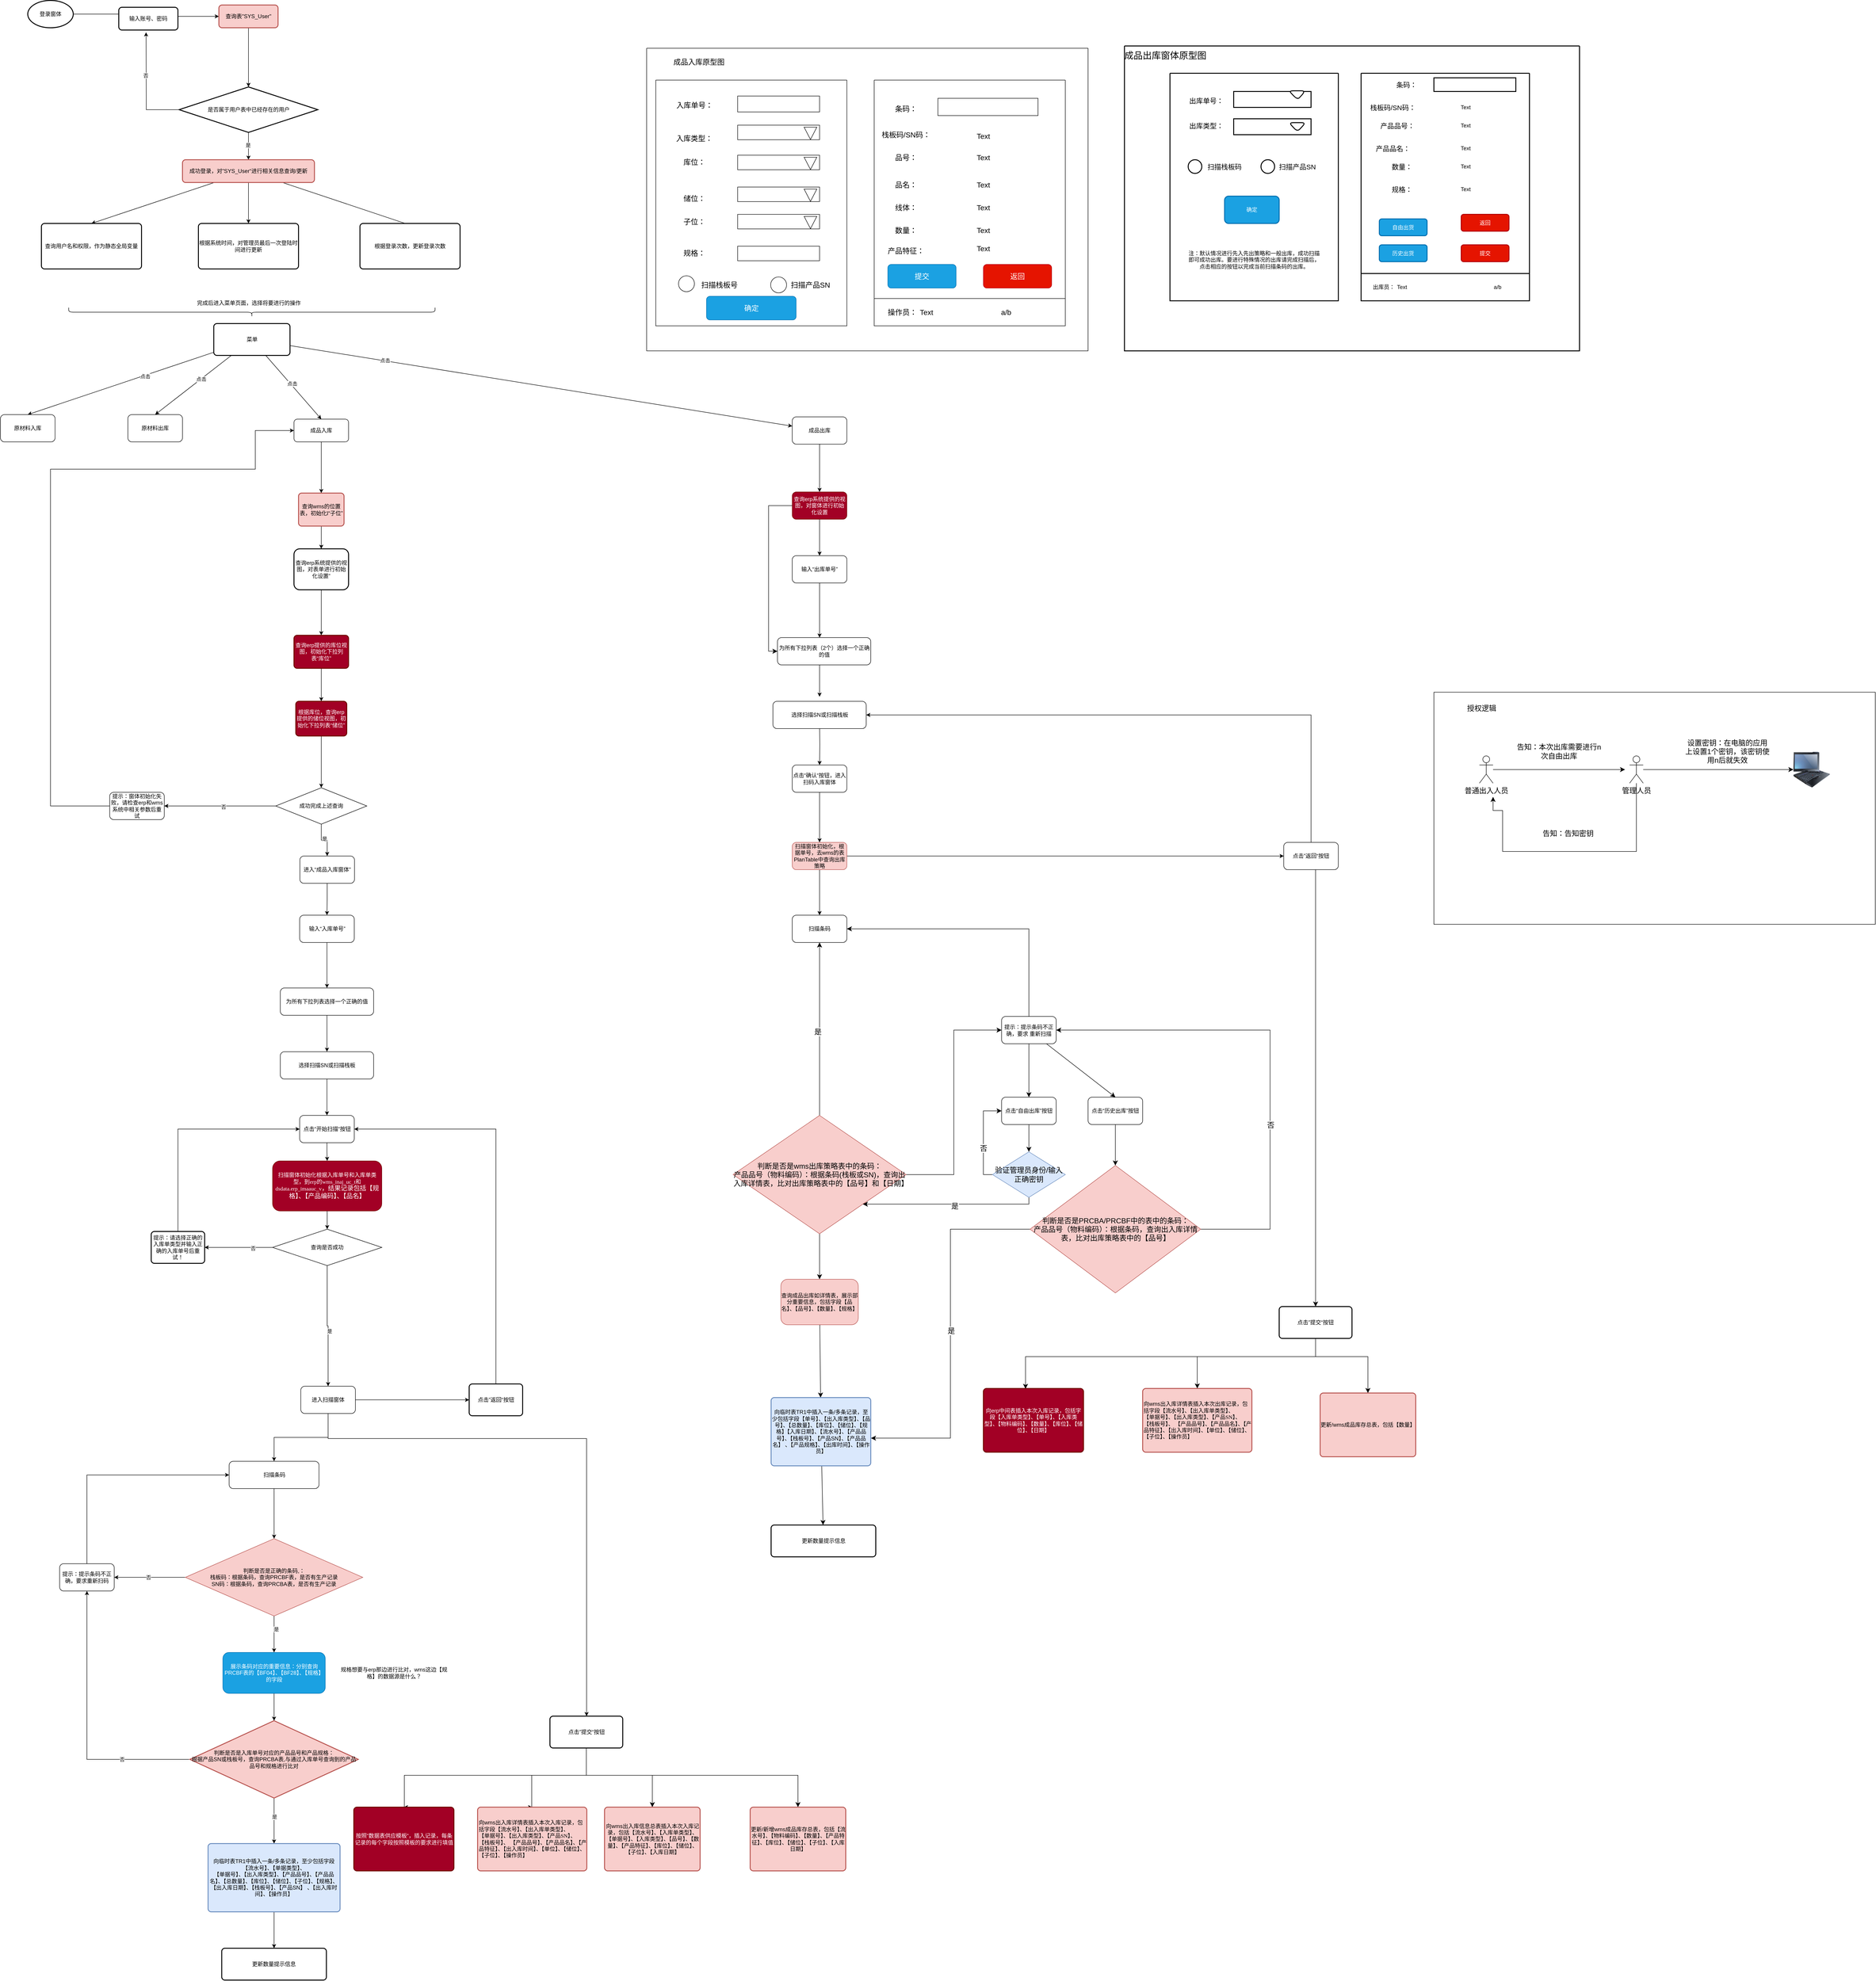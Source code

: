 <mxfile version="21.7.2" type="github">
  <diagram name="第 1 页" id="gP-GAG-As_m-BsAceOYe">
    <mxGraphModel dx="972" dy="1081" grid="1" gridSize="10" guides="1" tooltips="1" connect="1" arrows="1" fold="1" page="1" pageScale="1" pageWidth="1920" pageHeight="1200" math="0" shadow="0">
      <root>
        <mxCell id="0" />
        <mxCell id="1" parent="0" />
        <mxCell id="GyoaZ1GiV-DFvbZTcCoe-3" value="" style="edgeStyle=orthogonalEdgeStyle;rounded=0;orthogonalLoop=1;jettySize=auto;html=1;entryX=0;entryY=0.5;entryDx=0;entryDy=0;" parent="1" source="GyoaZ1GiV-DFvbZTcCoe-1" target="GyoaZ1GiV-DFvbZTcCoe-2" edge="1">
          <mxGeometry relative="1" as="geometry" />
        </mxCell>
        <mxCell id="GyoaZ1GiV-DFvbZTcCoe-1" value="登录窗体" style="strokeWidth=2;html=1;shape=mxgraph.flowchart.start_1;whiteSpace=wrap;" parent="1" vertex="1">
          <mxGeometry x="80" y="50" width="100" height="60" as="geometry" />
        </mxCell>
        <mxCell id="GyoaZ1GiV-DFvbZTcCoe-10" value="" style="edgeStyle=orthogonalEdgeStyle;rounded=0;orthogonalLoop=1;jettySize=auto;html=1;entryX=0.5;entryY=0;entryDx=0;entryDy=0;entryPerimeter=0;" parent="1" source="GyoaZ1GiV-DFvbZTcCoe-2" target="GyoaZ1GiV-DFvbZTcCoe-7" edge="1">
          <mxGeometry relative="1" as="geometry" />
        </mxCell>
        <mxCell id="GyoaZ1GiV-DFvbZTcCoe-2" value="查询表&quot;SYS_User&quot;" style="rounded=1;whiteSpace=wrap;html=1;absoluteArcSize=1;arcSize=14;strokeWidth=2;fillColor=#f8cecc;strokeColor=#b85450;" parent="1" vertex="1">
          <mxGeometry x="500" y="60" width="130" height="50" as="geometry" />
        </mxCell>
        <mxCell id="GyoaZ1GiV-DFvbZTcCoe-4" value="输入账号、密码" style="rounded=1;whiteSpace=wrap;html=1;absoluteArcSize=1;arcSize=14;strokeWidth=2;" parent="1" vertex="1">
          <mxGeometry x="280" y="65" width="130" height="50" as="geometry" />
        </mxCell>
        <mxCell id="GyoaZ1GiV-DFvbZTcCoe-8" value="" style="edgeStyle=orthogonalEdgeStyle;rounded=0;orthogonalLoop=1;jettySize=auto;html=1;" parent="1" source="GyoaZ1GiV-DFvbZTcCoe-7" edge="1">
          <mxGeometry relative="1" as="geometry">
            <mxPoint x="340" y="120" as="targetPoint" />
          </mxGeometry>
        </mxCell>
        <mxCell id="GyoaZ1GiV-DFvbZTcCoe-9" value="否" style="edgeLabel;html=1;align=center;verticalAlign=middle;resizable=0;points=[];" parent="GyoaZ1GiV-DFvbZTcCoe-8" vertex="1" connectable="0">
          <mxGeometry x="0.21" y="2" relative="1" as="geometry">
            <mxPoint y="-1" as="offset" />
          </mxGeometry>
        </mxCell>
        <mxCell id="GyoaZ1GiV-DFvbZTcCoe-12" value="" style="edgeStyle=orthogonalEdgeStyle;rounded=0;orthogonalLoop=1;jettySize=auto;html=1;entryX=0.5;entryY=0;entryDx=0;entryDy=0;" parent="1" source="GyoaZ1GiV-DFvbZTcCoe-7" target="GyoaZ1GiV-DFvbZTcCoe-11" edge="1">
          <mxGeometry relative="1" as="geometry" />
        </mxCell>
        <mxCell id="GyoaZ1GiV-DFvbZTcCoe-13" value="是" style="edgeLabel;html=1;align=center;verticalAlign=middle;resizable=0;points=[];" parent="GyoaZ1GiV-DFvbZTcCoe-12" vertex="1" connectable="0">
          <mxGeometry x="-0.083" y="-1" relative="1" as="geometry">
            <mxPoint as="offset" />
          </mxGeometry>
        </mxCell>
        <mxCell id="GyoaZ1GiV-DFvbZTcCoe-7" value="是否属于用户表中已经存在的用户" style="strokeWidth=2;html=1;shape=mxgraph.flowchart.decision;whiteSpace=wrap;" parent="1" vertex="1">
          <mxGeometry x="412.5" y="240" width="305" height="100" as="geometry" />
        </mxCell>
        <mxCell id="GyoaZ1GiV-DFvbZTcCoe-17" value="" style="rounded=0;orthogonalLoop=1;jettySize=auto;html=1;entryX=0.5;entryY=0;entryDx=0;entryDy=0;" parent="1" source="GyoaZ1GiV-DFvbZTcCoe-11" target="GyoaZ1GiV-DFvbZTcCoe-14" edge="1">
          <mxGeometry relative="1" as="geometry" />
        </mxCell>
        <mxCell id="GyoaZ1GiV-DFvbZTcCoe-18" value="" style="rounded=0;orthogonalLoop=1;jettySize=auto;html=1;" parent="1" source="GyoaZ1GiV-DFvbZTcCoe-11" target="GyoaZ1GiV-DFvbZTcCoe-15" edge="1">
          <mxGeometry relative="1" as="geometry" />
        </mxCell>
        <mxCell id="GyoaZ1GiV-DFvbZTcCoe-19" value="" style="rounded=0;orthogonalLoop=1;jettySize=auto;html=1;entryX=0.543;entryY=0.067;entryDx=0;entryDy=0;entryPerimeter=0;" parent="1" source="GyoaZ1GiV-DFvbZTcCoe-11" target="GyoaZ1GiV-DFvbZTcCoe-16" edge="1">
          <mxGeometry relative="1" as="geometry" />
        </mxCell>
        <mxCell id="GyoaZ1GiV-DFvbZTcCoe-11" value="成功登录，对”SYS_User“进行相关信息查询/更新" style="rounded=1;whiteSpace=wrap;html=1;absoluteArcSize=1;arcSize=14;strokeWidth=2;fillColor=#f8cecc;strokeColor=#b85450;" parent="1" vertex="1">
          <mxGeometry x="420" y="400" width="290" height="50" as="geometry" />
        </mxCell>
        <mxCell id="GyoaZ1GiV-DFvbZTcCoe-14" value="查询用户名和权限，作为静态全局变量" style="rounded=1;whiteSpace=wrap;html=1;absoluteArcSize=1;arcSize=14;strokeWidth=2;" parent="1" vertex="1">
          <mxGeometry x="110" y="540" width="220" height="100" as="geometry" />
        </mxCell>
        <mxCell id="GyoaZ1GiV-DFvbZTcCoe-15" value="根据系统时间，对管理员最后一次登陆时间进行更新" style="rounded=1;whiteSpace=wrap;html=1;absoluteArcSize=1;arcSize=14;strokeWidth=2;" parent="1" vertex="1">
          <mxGeometry x="455" y="540" width="220" height="100" as="geometry" />
        </mxCell>
        <mxCell id="GyoaZ1GiV-DFvbZTcCoe-16" value="根据登录次数，更新登录次数" style="rounded=1;whiteSpace=wrap;html=1;absoluteArcSize=1;arcSize=14;strokeWidth=2;" parent="1" vertex="1">
          <mxGeometry x="810" y="540" width="220" height="100" as="geometry" />
        </mxCell>
        <mxCell id="GyoaZ1GiV-DFvbZTcCoe-32" value="" style="rounded=0;orthogonalLoop=1;jettySize=auto;html=1;entryX=0.5;entryY=0;entryDx=0;entryDy=0;" parent="1" source="GyoaZ1GiV-DFvbZTcCoe-20" target="GyoaZ1GiV-DFvbZTcCoe-26" edge="1">
          <mxGeometry relative="1" as="geometry" />
        </mxCell>
        <mxCell id="6pB2F_9buZ500yeAjsdP-10" value="点击" style="edgeLabel;html=1;align=center;verticalAlign=middle;resizable=0;points=[];" vertex="1" connectable="0" parent="GyoaZ1GiV-DFvbZTcCoe-32">
          <mxGeometry x="-0.265" y="2" relative="1" as="geometry">
            <mxPoint x="-1" as="offset" />
          </mxGeometry>
        </mxCell>
        <mxCell id="GyoaZ1GiV-DFvbZTcCoe-33" value="" style="rounded=0;orthogonalLoop=1;jettySize=auto;html=1;entryX=0.5;entryY=0;entryDx=0;entryDy=0;" parent="1" source="GyoaZ1GiV-DFvbZTcCoe-20" target="GyoaZ1GiV-DFvbZTcCoe-27" edge="1">
          <mxGeometry relative="1" as="geometry" />
        </mxCell>
        <mxCell id="6pB2F_9buZ500yeAjsdP-11" value="点击" style="edgeLabel;html=1;align=center;verticalAlign=middle;resizable=0;points=[];" vertex="1" connectable="0" parent="GyoaZ1GiV-DFvbZTcCoe-33">
          <mxGeometry x="-0.204" relative="1" as="geometry">
            <mxPoint as="offset" />
          </mxGeometry>
        </mxCell>
        <mxCell id="GyoaZ1GiV-DFvbZTcCoe-34" value="" style="rounded=0;orthogonalLoop=1;jettySize=auto;html=1;entryX=0.5;entryY=0;entryDx=0;entryDy=0;" parent="1" source="GyoaZ1GiV-DFvbZTcCoe-20" target="GyoaZ1GiV-DFvbZTcCoe-28" edge="1">
          <mxGeometry relative="1" as="geometry" />
        </mxCell>
        <mxCell id="6pB2F_9buZ500yeAjsdP-12" value="点击" style="edgeLabel;html=1;align=center;verticalAlign=middle;resizable=0;points=[];" vertex="1" connectable="0" parent="GyoaZ1GiV-DFvbZTcCoe-34">
          <mxGeometry x="-0.085" y="3" relative="1" as="geometry">
            <mxPoint as="offset" />
          </mxGeometry>
        </mxCell>
        <mxCell id="GyoaZ1GiV-DFvbZTcCoe-92" style="rounded=0;orthogonalLoop=1;jettySize=auto;html=1;fontFamily=Helvetica;fontSize=12;fontColor=default;" parent="1" source="GyoaZ1GiV-DFvbZTcCoe-20" target="GyoaZ1GiV-DFvbZTcCoe-29" edge="1">
          <mxGeometry relative="1" as="geometry" />
        </mxCell>
        <mxCell id="6pB2F_9buZ500yeAjsdP-13" value="点击" style="edgeLabel;html=1;align=center;verticalAlign=middle;resizable=0;points=[];" vertex="1" connectable="0" parent="GyoaZ1GiV-DFvbZTcCoe-92">
          <mxGeometry x="-0.622" y="1" relative="1" as="geometry">
            <mxPoint as="offset" />
          </mxGeometry>
        </mxCell>
        <mxCell id="GyoaZ1GiV-DFvbZTcCoe-20" value="菜单" style="rounded=1;whiteSpace=wrap;html=1;absoluteArcSize=1;arcSize=14;strokeWidth=2;" parent="1" vertex="1">
          <mxGeometry x="488.75" y="760" width="167.5" height="70" as="geometry" />
        </mxCell>
        <mxCell id="GyoaZ1GiV-DFvbZTcCoe-22" value="" style="shape=curlyBracket;whiteSpace=wrap;html=1;rounded=1;labelPosition=left;verticalLabelPosition=middle;align=right;verticalAlign=middle;rotation=-90;" parent="1" vertex="1">
          <mxGeometry x="562.5" y="332.5" width="20" height="805" as="geometry" />
        </mxCell>
        <mxCell id="GyoaZ1GiV-DFvbZTcCoe-24" value="完成后进入菜单页面，选择将要进行的操作" style="text;html=1;strokeColor=none;fillColor=none;align=center;verticalAlign=middle;whiteSpace=wrap;rounded=0;" parent="1" vertex="1">
          <mxGeometry x="412" y="700" width="308" height="30" as="geometry" />
        </mxCell>
        <mxCell id="GyoaZ1GiV-DFvbZTcCoe-26" value="原材料入库" style="rounded=1;whiteSpace=wrap;html=1;" parent="1" vertex="1">
          <mxGeometry x="20" y="960" width="120" height="60" as="geometry" />
        </mxCell>
        <mxCell id="GyoaZ1GiV-DFvbZTcCoe-27" value="原材料出库" style="rounded=1;whiteSpace=wrap;html=1;" parent="1" vertex="1">
          <mxGeometry x="300" y="960" width="120" height="60" as="geometry" />
        </mxCell>
        <mxCell id="6pB2F_9buZ500yeAjsdP-29" style="edgeStyle=orthogonalEdgeStyle;rounded=0;orthogonalLoop=1;jettySize=auto;html=1;" edge="1" parent="1" source="GyoaZ1GiV-DFvbZTcCoe-28" target="GyoaZ1GiV-DFvbZTcCoe-87">
          <mxGeometry relative="1" as="geometry" />
        </mxCell>
        <mxCell id="GyoaZ1GiV-DFvbZTcCoe-28" value="成品入库" style="rounded=1;whiteSpace=wrap;html=1;" parent="1" vertex="1">
          <mxGeometry x="665" y="970" width="120" height="50" as="geometry" />
        </mxCell>
        <mxCell id="GyoaZ1GiV-DFvbZTcCoe-162" style="edgeStyle=orthogonalEdgeStyle;rounded=0;orthogonalLoop=1;jettySize=auto;html=1;fontFamily=Helvetica;fontSize=12;fontColor=default;" parent="1" source="GyoaZ1GiV-DFvbZTcCoe-29" target="GyoaZ1GiV-DFvbZTcCoe-161" edge="1">
          <mxGeometry relative="1" as="geometry" />
        </mxCell>
        <mxCell id="GyoaZ1GiV-DFvbZTcCoe-29" value="成品出库" style="rounded=1;whiteSpace=wrap;html=1;" parent="1" vertex="1">
          <mxGeometry x="1760" y="965" width="120" height="60" as="geometry" />
        </mxCell>
        <mxCell id="6pB2F_9buZ500yeAjsdP-7" style="edgeStyle=orthogonalEdgeStyle;rounded=0;orthogonalLoop=1;jettySize=auto;html=1;" edge="1" parent="1" source="GyoaZ1GiV-DFvbZTcCoe-37" target="6pB2F_9buZ500yeAjsdP-3">
          <mxGeometry relative="1" as="geometry" />
        </mxCell>
        <mxCell id="GyoaZ1GiV-DFvbZTcCoe-37" value="&lt;font style=&quot;vertical-align: inherit;&quot;&gt;&lt;font style=&quot;vertical-align: inherit;&quot;&gt;&lt;font style=&quot;vertical-align: inherit;&quot;&gt;&lt;font style=&quot;vertical-align: inherit;&quot;&gt;&lt;font style=&quot;vertical-align: inherit;&quot;&gt;&lt;font style=&quot;vertical-align: inherit;&quot;&gt;查询erp系统提供的视图，对表单进行初始化设置”&lt;/font&gt;&lt;/font&gt;&lt;/font&gt;&lt;/font&gt;&lt;/font&gt;&lt;/font&gt;" style="rounded=1;whiteSpace=wrap;html=1;arcSize=14;strokeWidth=2;" parent="1" vertex="1">
          <mxGeometry x="665" y="1255" width="120" height="90" as="geometry" />
        </mxCell>
        <mxCell id="GyoaZ1GiV-DFvbZTcCoe-42" value="" style="edgeStyle=orthogonalEdgeStyle;rounded=0;orthogonalLoop=1;jettySize=auto;html=1;" parent="1" source="GyoaZ1GiV-DFvbZTcCoe-39" target="GyoaZ1GiV-DFvbZTcCoe-41" edge="1">
          <mxGeometry relative="1" as="geometry" />
        </mxCell>
        <mxCell id="GyoaZ1GiV-DFvbZTcCoe-39" value="输入“入库单号”" style="rounded=1;whiteSpace=wrap;html=1;" parent="1" vertex="1">
          <mxGeometry x="677.5" y="2060" width="120" height="60" as="geometry" />
        </mxCell>
        <mxCell id="GyoaZ1GiV-DFvbZTcCoe-44" value="" style="edgeStyle=orthogonalEdgeStyle;rounded=0;orthogonalLoop=1;jettySize=auto;html=1;" parent="1" source="GyoaZ1GiV-DFvbZTcCoe-41" target="GyoaZ1GiV-DFvbZTcCoe-43" edge="1">
          <mxGeometry relative="1" as="geometry" />
        </mxCell>
        <mxCell id="GyoaZ1GiV-DFvbZTcCoe-41" value="为所有下拉列表选择一个正确的值" style="rounded=1;whiteSpace=wrap;html=1;" parent="1" vertex="1">
          <mxGeometry x="635" y="2220" width="205" height="60" as="geometry" />
        </mxCell>
        <mxCell id="6pB2F_9buZ500yeAjsdP-32" style="edgeStyle=orthogonalEdgeStyle;rounded=0;orthogonalLoop=1;jettySize=auto;html=1;" edge="1" parent="1" source="GyoaZ1GiV-DFvbZTcCoe-43" target="GyoaZ1GiV-DFvbZTcCoe-45">
          <mxGeometry relative="1" as="geometry" />
        </mxCell>
        <mxCell id="GyoaZ1GiV-DFvbZTcCoe-43" value="选择扫描SN或扫描栈板" style="rounded=1;whiteSpace=wrap;html=1;" parent="1" vertex="1">
          <mxGeometry x="635" y="2360" width="205" height="60" as="geometry" />
        </mxCell>
        <mxCell id="6pB2F_9buZ500yeAjsdP-34" style="edgeStyle=orthogonalEdgeStyle;rounded=0;orthogonalLoop=1;jettySize=auto;html=1;" edge="1" parent="1" source="GyoaZ1GiV-DFvbZTcCoe-45" target="6pB2F_9buZ500yeAjsdP-33">
          <mxGeometry relative="1" as="geometry" />
        </mxCell>
        <mxCell id="GyoaZ1GiV-DFvbZTcCoe-45" value="点击“开始扫描“按钮" style="rounded=1;whiteSpace=wrap;html=1;" parent="1" vertex="1">
          <mxGeometry x="677.5" y="2500" width="120" height="60" as="geometry" />
        </mxCell>
        <mxCell id="6pB2F_9buZ500yeAjsdP-60" style="edgeStyle=orthogonalEdgeStyle;rounded=0;orthogonalLoop=1;jettySize=auto;html=1;" edge="1" parent="1" source="GyoaZ1GiV-DFvbZTcCoe-49" target="GyoaZ1GiV-DFvbZTcCoe-51">
          <mxGeometry relative="1" as="geometry" />
        </mxCell>
        <mxCell id="GyoaZ1GiV-DFvbZTcCoe-49" value="扫描条码" style="rounded=1;whiteSpace=wrap;html=1;" parent="1" vertex="1">
          <mxGeometry x="522.5" y="3260" width="197.5" height="60" as="geometry" />
        </mxCell>
        <mxCell id="GyoaZ1GiV-DFvbZTcCoe-57" value="" style="edgeStyle=orthogonalEdgeStyle;rounded=0;orthogonalLoop=1;jettySize=auto;html=1;entryX=1;entryY=0.5;entryDx=0;entryDy=0;" parent="1" source="GyoaZ1GiV-DFvbZTcCoe-51" target="GyoaZ1GiV-DFvbZTcCoe-56" edge="1">
          <mxGeometry relative="1" as="geometry" />
        </mxCell>
        <mxCell id="GyoaZ1GiV-DFvbZTcCoe-59" value="否" style="edgeLabel;html=1;align=center;verticalAlign=middle;resizable=0;points=[];" parent="GyoaZ1GiV-DFvbZTcCoe-57" vertex="1" connectable="0">
          <mxGeometry x="0.046" relative="1" as="geometry">
            <mxPoint as="offset" />
          </mxGeometry>
        </mxCell>
        <mxCell id="6pB2F_9buZ500yeAjsdP-59" style="edgeStyle=orthogonalEdgeStyle;rounded=0;orthogonalLoop=1;jettySize=auto;html=1;" edge="1" parent="1" source="GyoaZ1GiV-DFvbZTcCoe-51" target="6pB2F_9buZ500yeAjsdP-58">
          <mxGeometry relative="1" as="geometry" />
        </mxCell>
        <mxCell id="6pB2F_9buZ500yeAjsdP-61" value="是" style="edgeLabel;html=1;align=center;verticalAlign=middle;resizable=0;points=[];" vertex="1" connectable="0" parent="6pB2F_9buZ500yeAjsdP-59">
          <mxGeometry x="-0.287" y="4" relative="1" as="geometry">
            <mxPoint as="offset" />
          </mxGeometry>
        </mxCell>
        <mxCell id="GyoaZ1GiV-DFvbZTcCoe-51" value="判断是否是正确的条码,：&lt;br&gt;栈板码：根据条码，查询PRCBF表，是否有生产记录&lt;br&gt;SN码：根据条码，查询PRCBA表，是否有生产记录" style="rhombus;whiteSpace=wrap;html=1;fillColor=#f8cecc;strokeColor=#b85450;" parent="1" vertex="1">
          <mxGeometry x="426.25" y="3430" width="390" height="170" as="geometry" />
        </mxCell>
        <mxCell id="6pB2F_9buZ500yeAjsdP-62" style="edgeStyle=orthogonalEdgeStyle;rounded=0;orthogonalLoop=1;jettySize=auto;html=1;entryX=0;entryY=0.5;entryDx=0;entryDy=0;" edge="1" parent="1" source="GyoaZ1GiV-DFvbZTcCoe-56" target="GyoaZ1GiV-DFvbZTcCoe-49">
          <mxGeometry relative="1" as="geometry">
            <Array as="points">
              <mxPoint x="210" y="3290" />
            </Array>
          </mxGeometry>
        </mxCell>
        <mxCell id="GyoaZ1GiV-DFvbZTcCoe-56" value="提示：提示条码不正确，要求重新扫码" style="rounded=1;whiteSpace=wrap;html=1;" parent="1" vertex="1">
          <mxGeometry x="150" y="3485" width="120" height="60" as="geometry" />
        </mxCell>
        <mxCell id="GyoaZ1GiV-DFvbZTcCoe-68" value="" style="edgeStyle=orthogonalEdgeStyle;rounded=0;orthogonalLoop=1;jettySize=auto;html=1;" parent="1" source="GyoaZ1GiV-DFvbZTcCoe-65" target="GyoaZ1GiV-DFvbZTcCoe-56" edge="1">
          <mxGeometry relative="1" as="geometry" />
        </mxCell>
        <mxCell id="GyoaZ1GiV-DFvbZTcCoe-69" value="否" style="edgeLabel;html=1;align=center;verticalAlign=middle;resizable=0;points=[];" parent="GyoaZ1GiV-DFvbZTcCoe-68" vertex="1" connectable="0">
          <mxGeometry x="-0.499" relative="1" as="geometry">
            <mxPoint as="offset" />
          </mxGeometry>
        </mxCell>
        <mxCell id="6pB2F_9buZ500yeAjsdP-66" style="edgeStyle=orthogonalEdgeStyle;rounded=0;orthogonalLoop=1;jettySize=auto;html=1;" edge="1" parent="1" source="GyoaZ1GiV-DFvbZTcCoe-65" target="GyoaZ1GiV-DFvbZTcCoe-74">
          <mxGeometry relative="1" as="geometry" />
        </mxCell>
        <mxCell id="6pB2F_9buZ500yeAjsdP-67" value="是" style="edgeLabel;html=1;align=center;verticalAlign=middle;resizable=0;points=[];" vertex="1" connectable="0" parent="6pB2F_9buZ500yeAjsdP-66">
          <mxGeometry x="-0.18" relative="1" as="geometry">
            <mxPoint as="offset" />
          </mxGeometry>
        </mxCell>
        <mxCell id="GyoaZ1GiV-DFvbZTcCoe-65" value="判断是否是入库单号对应的产品品号和产品规格：&lt;br&gt;根据产品SN或栈板号，查询PRCBA表,与通过入库单号查询到的产品品号和规格进行比对" style="strokeWidth=2;html=1;shape=mxgraph.flowchart.decision;whiteSpace=wrap;fillColor=#f8cecc;strokeColor=#b85450;" parent="1" vertex="1">
          <mxGeometry x="436.25" y="3830" width="370" height="170" as="geometry" />
        </mxCell>
        <mxCell id="GyoaZ1GiV-DFvbZTcCoe-73" value="更新数量提示信息" style="rounded=1;whiteSpace=wrap;html=1;absoluteArcSize=1;arcSize=14;strokeWidth=2;fontFamily=Helvetica;fontSize=12;" parent="1" vertex="1">
          <mxGeometry x="506.25" y="4330" width="230" height="70" as="geometry" />
        </mxCell>
        <mxCell id="GyoaZ1GiV-DFvbZTcCoe-77" style="edgeStyle=orthogonalEdgeStyle;rounded=0;orthogonalLoop=1;jettySize=auto;html=1;entryX=0.5;entryY=0;entryDx=0;entryDy=0;fontFamily=Helvetica;fontSize=12;fontColor=default;" parent="1" source="GyoaZ1GiV-DFvbZTcCoe-74" target="GyoaZ1GiV-DFvbZTcCoe-73" edge="1">
          <mxGeometry relative="1" as="geometry" />
        </mxCell>
        <mxCell id="GyoaZ1GiV-DFvbZTcCoe-74" value="向临时表TR1中插入一条/多条记录，至少包括字段【流水号】、【单据类型】、&lt;br&gt;【单据号】、【出入库类型】、【产品品号】、【产品品名】、【总数量】、【库位】、【储位】、【子位】、【规格】、【出入库日期】、【栈板号】、【产品SN】 、【出入库时间】、【操作员】" style="rounded=1;whiteSpace=wrap;html=1;absoluteArcSize=1;arcSize=14;strokeWidth=2;strokeColor=#6c8ebf;fontFamily=Helvetica;fontSize=12;fillColor=#dae8fc;" parent="1" vertex="1">
          <mxGeometry x="476.25" y="4100" width="290" height="150" as="geometry" />
        </mxCell>
        <mxCell id="GyoaZ1GiV-DFvbZTcCoe-83" style="edgeStyle=orthogonalEdgeStyle;rounded=0;orthogonalLoop=1;jettySize=auto;html=1;entryX=0.5;entryY=0;entryDx=0;entryDy=0;fontFamily=Helvetica;fontSize=12;fontColor=default;" parent="1" source="GyoaZ1GiV-DFvbZTcCoe-78" target="GyoaZ1GiV-DFvbZTcCoe-81" edge="1">
          <mxGeometry relative="1" as="geometry">
            <Array as="points">
              <mxPoint x="1307.5" y="3950" />
              <mxPoint x="907.5" y="3950" />
            </Array>
          </mxGeometry>
        </mxCell>
        <mxCell id="GyoaZ1GiV-DFvbZTcCoe-84" style="edgeStyle=orthogonalEdgeStyle;rounded=0;orthogonalLoop=1;jettySize=auto;html=1;entryX=0.5;entryY=0;entryDx=0;entryDy=0;fontFamily=Helvetica;fontSize=12;fontColor=default;" parent="1" source="GyoaZ1GiV-DFvbZTcCoe-78" target="GyoaZ1GiV-DFvbZTcCoe-82" edge="1">
          <mxGeometry relative="1" as="geometry">
            <Array as="points">
              <mxPoint x="1307.5" y="3950" />
              <mxPoint x="1187.5" y="3950" />
            </Array>
          </mxGeometry>
        </mxCell>
        <mxCell id="e45HLcg-rojvd4V5L_27-9" style="edgeStyle=orthogonalEdgeStyle;rounded=0;orthogonalLoop=1;jettySize=auto;html=1;entryX=0.5;entryY=0;entryDx=0;entryDy=0;fontSize=12;startSize=8;endSize=8;" parent="1" source="GyoaZ1GiV-DFvbZTcCoe-78" target="GyoaZ1GiV-DFvbZTcCoe-85" edge="1">
          <mxGeometry relative="1" as="geometry">
            <Array as="points">
              <mxPoint x="1307.5" y="3950" />
              <mxPoint x="1452.5" y="3950" />
            </Array>
          </mxGeometry>
        </mxCell>
        <mxCell id="e45HLcg-rojvd4V5L_27-37" style="edgeStyle=orthogonalEdgeStyle;rounded=0;orthogonalLoop=1;jettySize=auto;html=1;entryX=0.5;entryY=0;entryDx=0;entryDy=0;fontSize=12;startSize=8;endSize=8;" parent="1" source="GyoaZ1GiV-DFvbZTcCoe-78" target="e45HLcg-rojvd4V5L_27-3" edge="1">
          <mxGeometry relative="1" as="geometry">
            <Array as="points">
              <mxPoint x="1307.5" y="3950" />
              <mxPoint x="1772.5" y="3950" />
            </Array>
          </mxGeometry>
        </mxCell>
        <mxCell id="GyoaZ1GiV-DFvbZTcCoe-78" value="点击”提交“按钮" style="rounded=1;whiteSpace=wrap;html=1;absoluteArcSize=1;arcSize=14;strokeWidth=2;fontFamily=Helvetica;fontSize=12;" parent="1" vertex="1">
          <mxGeometry x="1227.5" y="3820" width="160" height="70" as="geometry" />
        </mxCell>
        <mxCell id="GyoaZ1GiV-DFvbZTcCoe-81" value="按照“数据表供应模板“，插入记录，每条记录的每个字段按照模板的要求进行填值" style="rounded=1;whiteSpace=wrap;html=1;absoluteArcSize=1;arcSize=14;strokeWidth=2;strokeColor=#6F0000;fontFamily=Helvetica;fontSize=12;fillColor=#a20025;fontColor=#ffffff;" parent="1" vertex="1">
          <mxGeometry x="796.5" y="4020" width="220" height="140" as="geometry" />
        </mxCell>
        <mxCell id="GyoaZ1GiV-DFvbZTcCoe-82" value="&lt;div style=&quot;&quot;&gt;&lt;span style=&quot;background-color: initial;&quot;&gt;向wms出入库详情表插入本次入库记录，包括字段【流水号】、【出入库单类型】、&lt;/span&gt;&lt;/div&gt;&lt;div style=&quot;&quot;&gt;&lt;span style=&quot;background-color: initial;&quot;&gt;【单据号】、【出&lt;/span&gt;&lt;font style=&quot;background-color: initial;&quot; face=&quot;宋体&quot;&gt;入库类型】、&lt;/font&gt;&lt;span style=&quot;background-color: initial;&quot;&gt;【&lt;/span&gt;&lt;font style=&quot;background-color: initial;&quot; face=&quot;宋体&quot;&gt;产品&lt;/font&gt;&lt;font style=&quot;background-color: initial;&quot; face=&quot;Calibri&quot;&gt;SN】、 【&lt;/font&gt;&lt;font style=&quot;background-color: initial;&quot; face=&quot;宋体&quot;&gt;栈板号】、 【产品品号】、【产品品名】、【产品特征】、【出入库时间】、【单位】、【储位】、【子位】、【操作员】&lt;/font&gt;&lt;/div&gt;" style="rounded=1;whiteSpace=wrap;html=1;absoluteArcSize=1;arcSize=14;strokeWidth=2;strokeColor=#b85450;fontFamily=Helvetica;fontSize=12;fillColor=#f8cecc;align=left;" parent="1" vertex="1">
          <mxGeometry x="1068.5" y="4020" width="240" height="140" as="geometry" />
        </mxCell>
        <mxCell id="GyoaZ1GiV-DFvbZTcCoe-85" value="向wms出入库信息总表插入本次入库记录，包括【流水号】、【入库单类型】、【单据号】、【入库类型】、【品号】、【数量】、【产品特征】、【库位】、【储位】、【子位】、【入库日期】" style="rounded=1;whiteSpace=wrap;html=1;absoluteArcSize=1;arcSize=14;strokeWidth=2;strokeColor=#b85450;fontFamily=Helvetica;fontSize=12;fillColor=#f8cecc;" parent="1" vertex="1">
          <mxGeometry x="1347.5" y="4020" width="210" height="140" as="geometry" />
        </mxCell>
        <mxCell id="6pB2F_9buZ500yeAjsdP-1" style="edgeStyle=orthogonalEdgeStyle;rounded=0;orthogonalLoop=1;jettySize=auto;html=1;" edge="1" parent="1" source="GyoaZ1GiV-DFvbZTcCoe-87" target="GyoaZ1GiV-DFvbZTcCoe-37">
          <mxGeometry relative="1" as="geometry" />
        </mxCell>
        <mxCell id="GyoaZ1GiV-DFvbZTcCoe-87" value="&lt;font style=&quot;vertical-align: inherit;&quot;&gt;&lt;font style=&quot;vertical-align: inherit;&quot;&gt;查询wms的位置表，初始化l“子位”&lt;/font&gt;&lt;/font&gt;" style="rounded=1;whiteSpace=wrap;html=1;absoluteArcSize=1;arcSize=14;strokeWidth=2;strokeColor=#b85450;fontFamily=Helvetica;fontSize=12;fillColor=#f8cecc;" parent="1" vertex="1">
          <mxGeometry x="675" y="1132.5" width="100" height="72.5" as="geometry" />
        </mxCell>
        <mxCell id="GyoaZ1GiV-DFvbZTcCoe-94" value="" style="swimlane;startSize=0;rounded=1;strokeColor=default;strokeWidth=2;fontFamily=Helvetica;fontSize=12;fontColor=default;fillColor=default;html=1;" parent="1" vertex="1">
          <mxGeometry x="2590" y="210" width="370" height="500" as="geometry" />
        </mxCell>
        <mxCell id="GyoaZ1GiV-DFvbZTcCoe-95" value="出库单号：" style="text;html=1;strokeColor=none;fillColor=none;align=center;verticalAlign=middle;whiteSpace=wrap;rounded=0;fontSize=15;fontFamily=Helvetica;fontColor=default;" parent="GyoaZ1GiV-DFvbZTcCoe-94" vertex="1">
          <mxGeometry x="40" y="45" width="80" height="30" as="geometry" />
        </mxCell>
        <mxCell id="GyoaZ1GiV-DFvbZTcCoe-96" value="" style="rounded=0;whiteSpace=wrap;html=1;strokeColor=default;strokeWidth=2;fontFamily=Helvetica;fontSize=12;fontColor=default;fillColor=default;" parent="GyoaZ1GiV-DFvbZTcCoe-94" vertex="1">
          <mxGeometry x="140" y="40" width="170" height="35" as="geometry" />
        </mxCell>
        <mxCell id="GyoaZ1GiV-DFvbZTcCoe-97" value="出库类型：" style="text;html=1;strokeColor=none;fillColor=none;align=center;verticalAlign=middle;whiteSpace=wrap;rounded=0;fontSize=15;fontFamily=Helvetica;fontColor=default;" parent="GyoaZ1GiV-DFvbZTcCoe-94" vertex="1">
          <mxGeometry x="40" y="100" width="80" height="30" as="geometry" />
        </mxCell>
        <mxCell id="GyoaZ1GiV-DFvbZTcCoe-98" value="" style="rounded=0;whiteSpace=wrap;html=1;strokeColor=default;strokeWidth=2;fontFamily=Helvetica;fontSize=12;fontColor=default;fillColor=default;" parent="GyoaZ1GiV-DFvbZTcCoe-94" vertex="1">
          <mxGeometry x="140" y="100" width="170" height="35" as="geometry" />
        </mxCell>
        <mxCell id="GyoaZ1GiV-DFvbZTcCoe-99" value="" style="triangle;whiteSpace=wrap;html=1;rounded=1;strokeColor=default;strokeWidth=2;fontFamily=Helvetica;fontSize=12;fontColor=default;fillColor=default;rotation=90;" parent="GyoaZ1GiV-DFvbZTcCoe-94" vertex="1">
          <mxGeometry x="270" y="100" width="20" height="37" as="geometry" />
        </mxCell>
        <mxCell id="GyoaZ1GiV-DFvbZTcCoe-101" value="扫描栈板码" style="text;html=1;strokeColor=none;fillColor=none;align=center;verticalAlign=middle;whiteSpace=wrap;rounded=0;fontSize=15;fontFamily=Helvetica;fontColor=default;" parent="GyoaZ1GiV-DFvbZTcCoe-94" vertex="1">
          <mxGeometry x="80" y="190" width="80" height="30" as="geometry" />
        </mxCell>
        <mxCell id="GyoaZ1GiV-DFvbZTcCoe-102" value="扫描产品SN" style="text;html=1;strokeColor=none;fillColor=none;align=center;verticalAlign=middle;whiteSpace=wrap;rounded=0;fontSize=15;fontFamily=Helvetica;fontColor=default;" parent="GyoaZ1GiV-DFvbZTcCoe-94" vertex="1">
          <mxGeometry x="230" y="190" width="100" height="30" as="geometry" />
        </mxCell>
        <mxCell id="GyoaZ1GiV-DFvbZTcCoe-103" value="" style="ellipse;whiteSpace=wrap;html=1;aspect=fixed;rounded=1;strokeColor=default;strokeWidth=2;fontFamily=Helvetica;fontSize=12;fontColor=default;fillColor=default;" parent="GyoaZ1GiV-DFvbZTcCoe-94" vertex="1">
          <mxGeometry x="40" y="190" width="30" height="30" as="geometry" />
        </mxCell>
        <mxCell id="GyoaZ1GiV-DFvbZTcCoe-104" value="" style="ellipse;whiteSpace=wrap;html=1;aspect=fixed;rounded=1;strokeColor=default;strokeWidth=2;fontFamily=Helvetica;fontSize=12;fontColor=default;fillColor=default;" parent="GyoaZ1GiV-DFvbZTcCoe-94" vertex="1">
          <mxGeometry x="200" y="190" width="30" height="30" as="geometry" />
        </mxCell>
        <mxCell id="GyoaZ1GiV-DFvbZTcCoe-106" value="成品出库窗体原型图" style="text;html=1;strokeColor=none;fillColor=none;align=center;verticalAlign=middle;whiteSpace=wrap;rounded=0;fontSize=20;fontFamily=Helvetica;fontColor=default;" parent="1" vertex="1">
          <mxGeometry x="2480" y="155" width="200" height="30" as="geometry" />
        </mxCell>
        <mxCell id="GyoaZ1GiV-DFvbZTcCoe-107" value="" style="swimlane;startSize=0;rounded=1;strokeColor=default;strokeWidth=2;fontFamily=Helvetica;fontSize=12;fontColor=default;fillColor=default;html=1;" parent="1" vertex="1">
          <mxGeometry x="3010" y="210" width="370" height="500" as="geometry" />
        </mxCell>
        <mxCell id="GyoaZ1GiV-DFvbZTcCoe-119" value="" style="swimlane;startSize=0;rounded=1;strokeColor=default;strokeWidth=2;fontFamily=Helvetica;fontSize=12;fontColor=default;fillColor=default;html=1;" parent="1" vertex="1">
          <mxGeometry x="2490" y="150" width="1000" height="670" as="geometry" />
        </mxCell>
        <mxCell id="GyoaZ1GiV-DFvbZTcCoe-110" value="产品品号：" style="text;html=1;strokeColor=none;fillColor=none;align=center;verticalAlign=middle;whiteSpace=wrap;rounded=0;fontSize=15;fontFamily=Helvetica;fontColor=default;" parent="GyoaZ1GiV-DFvbZTcCoe-119" vertex="1">
          <mxGeometry x="560" y="160" width="80" height="30" as="geometry" />
        </mxCell>
        <mxCell id="GyoaZ1GiV-DFvbZTcCoe-108" value="栈板码/SN码：" style="text;html=1;strokeColor=none;fillColor=none;align=center;verticalAlign=middle;whiteSpace=wrap;rounded=0;fontSize=15;fontFamily=Helvetica;fontColor=default;" parent="GyoaZ1GiV-DFvbZTcCoe-119" vertex="1">
          <mxGeometry x="530" y="120" width="120" height="30" as="geometry" />
        </mxCell>
        <mxCell id="GyoaZ1GiV-DFvbZTcCoe-121" value="产品品名：" style="text;html=1;strokeColor=none;fillColor=none;align=center;verticalAlign=middle;whiteSpace=wrap;rounded=0;fontSize=15;fontFamily=Helvetica;fontColor=default;" parent="GyoaZ1GiV-DFvbZTcCoe-119" vertex="1">
          <mxGeometry x="550" y="210" width="80" height="30" as="geometry" />
        </mxCell>
        <mxCell id="GyoaZ1GiV-DFvbZTcCoe-122" value="数量：" style="text;html=1;strokeColor=none;fillColor=none;align=center;verticalAlign=middle;whiteSpace=wrap;rounded=0;fontSize=15;fontFamily=Helvetica;fontColor=default;" parent="GyoaZ1GiV-DFvbZTcCoe-119" vertex="1">
          <mxGeometry x="570" y="250" width="80" height="30" as="geometry" />
        </mxCell>
        <mxCell id="GyoaZ1GiV-DFvbZTcCoe-123" value="规格：" style="text;html=1;strokeColor=none;fillColor=none;align=center;verticalAlign=middle;whiteSpace=wrap;rounded=0;fontSize=15;fontFamily=Helvetica;fontColor=default;" parent="GyoaZ1GiV-DFvbZTcCoe-119" vertex="1">
          <mxGeometry x="570" y="300" width="80" height="30" as="geometry" />
        </mxCell>
        <mxCell id="GyoaZ1GiV-DFvbZTcCoe-125" value="" style="swimlane;startSize=0;rounded=1;strokeColor=default;strokeWidth=2;fontFamily=Helvetica;fontSize=12;fontColor=default;fillColor=default;html=1;" parent="GyoaZ1GiV-DFvbZTcCoe-119" vertex="1">
          <mxGeometry x="520" y="500" width="370" height="60" as="geometry" />
        </mxCell>
        <mxCell id="GyoaZ1GiV-DFvbZTcCoe-126" value="出库员：" style="text;html=1;strokeColor=none;fillColor=none;align=center;verticalAlign=middle;whiteSpace=wrap;rounded=0;fontSize=12;fontFamily=Helvetica;fontColor=default;" parent="GyoaZ1GiV-DFvbZTcCoe-125" vertex="1">
          <mxGeometry x="20" y="15" width="60" height="30" as="geometry" />
        </mxCell>
        <mxCell id="GyoaZ1GiV-DFvbZTcCoe-127" value="Text" style="text;html=1;strokeColor=none;fillColor=none;align=center;verticalAlign=middle;whiteSpace=wrap;rounded=0;fontSize=12;fontFamily=Helvetica;fontColor=default;" parent="GyoaZ1GiV-DFvbZTcCoe-125" vertex="1">
          <mxGeometry x="60" y="15" width="60" height="30" as="geometry" />
        </mxCell>
        <mxCell id="GyoaZ1GiV-DFvbZTcCoe-128" value="a/b" style="text;html=1;strokeColor=none;fillColor=none;align=center;verticalAlign=middle;whiteSpace=wrap;rounded=0;fontSize=12;fontFamily=Helvetica;fontColor=default;" parent="GyoaZ1GiV-DFvbZTcCoe-125" vertex="1">
          <mxGeometry x="270" y="15" width="60" height="30" as="geometry" />
        </mxCell>
        <mxCell id="GyoaZ1GiV-DFvbZTcCoe-129" value="" style="rounded=0;whiteSpace=wrap;html=1;strokeColor=default;strokeWidth=2;fontFamily=Helvetica;fontSize=12;fontColor=default;fillColor=default;" parent="GyoaZ1GiV-DFvbZTcCoe-119" vertex="1">
          <mxGeometry x="680" y="70" width="180" height="30" as="geometry" />
        </mxCell>
        <mxCell id="GyoaZ1GiV-DFvbZTcCoe-130" value="条码：" style="text;html=1;strokeColor=none;fillColor=none;align=center;verticalAlign=middle;whiteSpace=wrap;rounded=0;fontSize=15;fontFamily=Helvetica;fontColor=default;" parent="GyoaZ1GiV-DFvbZTcCoe-119" vertex="1">
          <mxGeometry x="590" y="70" width="60" height="30" as="geometry" />
        </mxCell>
        <mxCell id="GyoaZ1GiV-DFvbZTcCoe-133" value="提交" style="rounded=1;whiteSpace=wrap;html=1;strokeColor=#B20000;strokeWidth=2;fontFamily=Helvetica;fontSize=12;fontColor=#ffffff;fillColor=#e51400;" parent="GyoaZ1GiV-DFvbZTcCoe-119" vertex="1">
          <mxGeometry x="740" y="437" width="105" height="37" as="geometry" />
        </mxCell>
        <mxCell id="GyoaZ1GiV-DFvbZTcCoe-105" value="确定" style="rounded=1;whiteSpace=wrap;html=1;strokeColor=#006EAF;strokeWidth=2;fontFamily=Helvetica;fontSize=12;fillColor=#1ba1e2;fontColor=#ffffff;" parent="GyoaZ1GiV-DFvbZTcCoe-119" vertex="1">
          <mxGeometry x="220" y="330" width="120" height="60" as="geometry" />
        </mxCell>
        <mxCell id="GyoaZ1GiV-DFvbZTcCoe-135" value="注：默认情况进行先入先出策略和一般出库，成功扫描即可成功出库。要进行特殊情况的出库请完成扫描后，点击相应的按钮以完成当前扫描条码的出库。" style="text;html=1;strokeColor=none;fillColor=none;align=center;verticalAlign=middle;whiteSpace=wrap;rounded=0;fontSize=12;fontFamily=Helvetica;fontColor=default;" parent="GyoaZ1GiV-DFvbZTcCoe-119" vertex="1">
          <mxGeometry x="140" y="450" width="290" height="40" as="geometry" />
        </mxCell>
        <mxCell id="GyoaZ1GiV-DFvbZTcCoe-136" value="自由出货" style="rounded=1;whiteSpace=wrap;html=1;strokeColor=#006EAF;strokeWidth=2;fontFamily=Helvetica;fontSize=12;fontColor=#ffffff;fillColor=#1ba1e2;" parent="GyoaZ1GiV-DFvbZTcCoe-119" vertex="1">
          <mxGeometry x="560" y="380" width="105" height="37" as="geometry" />
        </mxCell>
        <mxCell id="GyoaZ1GiV-DFvbZTcCoe-137" value="历史出货" style="rounded=1;whiteSpace=wrap;html=1;strokeColor=#006EAF;strokeWidth=2;fontFamily=Helvetica;fontSize=12;fontColor=#ffffff;fillColor=#1ba1e2;" parent="GyoaZ1GiV-DFvbZTcCoe-119" vertex="1">
          <mxGeometry x="560" y="437" width="105" height="37" as="geometry" />
        </mxCell>
        <mxCell id="GyoaZ1GiV-DFvbZTcCoe-155" value="返回" style="rounded=1;whiteSpace=wrap;html=1;strokeColor=#B20000;strokeWidth=2;fontFamily=Helvetica;fontSize=12;fontColor=#ffffff;fillColor=#e51400;" parent="GyoaZ1GiV-DFvbZTcCoe-119" vertex="1">
          <mxGeometry x="740" y="370" width="105" height="37" as="geometry" />
        </mxCell>
        <mxCell id="GyoaZ1GiV-DFvbZTcCoe-156" value="Text" style="text;html=1;strokeColor=none;fillColor=none;align=center;verticalAlign=middle;whiteSpace=wrap;rounded=0;fontSize=12;fontFamily=Helvetica;fontColor=default;" parent="GyoaZ1GiV-DFvbZTcCoe-119" vertex="1">
          <mxGeometry x="720" y="120" width="60" height="30" as="geometry" />
        </mxCell>
        <mxCell id="GyoaZ1GiV-DFvbZTcCoe-157" value="Text" style="text;html=1;strokeColor=none;fillColor=none;align=center;verticalAlign=middle;whiteSpace=wrap;rounded=0;fontSize=12;fontFamily=Helvetica;fontColor=default;" parent="GyoaZ1GiV-DFvbZTcCoe-119" vertex="1">
          <mxGeometry x="720" y="160" width="60" height="30" as="geometry" />
        </mxCell>
        <mxCell id="GyoaZ1GiV-DFvbZTcCoe-158" value="Text" style="text;html=1;strokeColor=none;fillColor=none;align=center;verticalAlign=middle;whiteSpace=wrap;rounded=0;fontSize=12;fontFamily=Helvetica;fontColor=default;" parent="GyoaZ1GiV-DFvbZTcCoe-119" vertex="1">
          <mxGeometry x="720" y="210" width="60" height="30" as="geometry" />
        </mxCell>
        <mxCell id="GyoaZ1GiV-DFvbZTcCoe-159" value="Text" style="text;html=1;strokeColor=none;fillColor=none;align=center;verticalAlign=middle;whiteSpace=wrap;rounded=0;fontSize=12;fontFamily=Helvetica;fontColor=default;" parent="GyoaZ1GiV-DFvbZTcCoe-119" vertex="1">
          <mxGeometry x="720" y="250" width="60" height="30" as="geometry" />
        </mxCell>
        <mxCell id="GyoaZ1GiV-DFvbZTcCoe-160" value="Text" style="text;html=1;strokeColor=none;fillColor=none;align=center;verticalAlign=middle;whiteSpace=wrap;rounded=0;fontSize=12;fontFamily=Helvetica;fontColor=default;" parent="GyoaZ1GiV-DFvbZTcCoe-119" vertex="1">
          <mxGeometry x="720" y="300" width="60" height="30" as="geometry" />
        </mxCell>
        <mxCell id="e45HLcg-rojvd4V5L_27-66" value="" style="triangle;whiteSpace=wrap;html=1;rounded=1;strokeColor=default;strokeWidth=2;fontFamily=Helvetica;fontSize=12;fontColor=default;fillColor=default;rotation=90;arcSize=50;" parent="GyoaZ1GiV-DFvbZTcCoe-119" vertex="1">
          <mxGeometry x="370" y="90" width="20" height="37" as="geometry" />
        </mxCell>
        <mxCell id="GyoaZ1GiV-DFvbZTcCoe-166" style="edgeStyle=orthogonalEdgeStyle;rounded=0;orthogonalLoop=1;jettySize=auto;html=1;entryX=0.5;entryY=0;entryDx=0;entryDy=0;fontFamily=Helvetica;fontSize=12;fontColor=default;" parent="1" source="GyoaZ1GiV-DFvbZTcCoe-161" target="GyoaZ1GiV-DFvbZTcCoe-163" edge="1">
          <mxGeometry relative="1" as="geometry" />
        </mxCell>
        <mxCell id="e45HLcg-rojvd4V5L_27-23" style="edgeStyle=orthogonalEdgeStyle;rounded=0;orthogonalLoop=1;jettySize=auto;html=1;entryX=0;entryY=0.5;entryDx=0;entryDy=0;fontSize=12;startSize=8;endSize=8;" parent="1" source="GyoaZ1GiV-DFvbZTcCoe-161" target="GyoaZ1GiV-DFvbZTcCoe-164" edge="1">
          <mxGeometry relative="1" as="geometry">
            <Array as="points">
              <mxPoint x="1708" y="1160" />
              <mxPoint x="1708" y="1480" />
            </Array>
          </mxGeometry>
        </mxCell>
        <mxCell id="GyoaZ1GiV-DFvbZTcCoe-161" value="查询erp系统提供的视图，对窗体进行初始化设置" style="rounded=1;whiteSpace=wrap;html=1;fillColor=#a20025;fontColor=#ffffff;strokeColor=#6F0000;" parent="1" vertex="1">
          <mxGeometry x="1760" y="1130" width="120" height="60" as="geometry" />
        </mxCell>
        <mxCell id="GyoaZ1GiV-DFvbZTcCoe-165" style="edgeStyle=orthogonalEdgeStyle;rounded=0;orthogonalLoop=1;jettySize=auto;html=1;fontFamily=Helvetica;fontSize=12;fontColor=default;" parent="1" source="GyoaZ1GiV-DFvbZTcCoe-163" edge="1">
          <mxGeometry relative="1" as="geometry">
            <mxPoint x="1820" y="1450" as="targetPoint" />
          </mxGeometry>
        </mxCell>
        <mxCell id="GyoaZ1GiV-DFvbZTcCoe-163" value="输入“出库单号”" style="rounded=1;whiteSpace=wrap;html=1;" parent="1" vertex="1">
          <mxGeometry x="1760" y="1270" width="120" height="60" as="geometry" />
        </mxCell>
        <mxCell id="GyoaZ1GiV-DFvbZTcCoe-168" style="edgeStyle=orthogonalEdgeStyle;rounded=0;orthogonalLoop=1;jettySize=auto;html=1;fontFamily=Helvetica;fontSize=12;fontColor=default;" parent="1" edge="1">
          <mxGeometry relative="1" as="geometry">
            <mxPoint x="1820" y="1510" as="sourcePoint" />
            <mxPoint x="1820" y="1580" as="targetPoint" />
          </mxGeometry>
        </mxCell>
        <mxCell id="GyoaZ1GiV-DFvbZTcCoe-164" value="为所有下拉列表（2个）选择一个正确的值" style="rounded=1;whiteSpace=wrap;html=1;" parent="1" vertex="1">
          <mxGeometry x="1727.5" y="1450" width="205" height="60" as="geometry" />
        </mxCell>
        <mxCell id="GyoaZ1GiV-DFvbZTcCoe-170" style="edgeStyle=orthogonalEdgeStyle;rounded=0;orthogonalLoop=1;jettySize=auto;html=1;fontFamily=Helvetica;fontSize=12;fontColor=default;" parent="1" target="GyoaZ1GiV-DFvbZTcCoe-169" edge="1">
          <mxGeometry relative="1" as="geometry">
            <mxPoint x="1820" y="1640" as="sourcePoint" />
          </mxGeometry>
        </mxCell>
        <mxCell id="GyoaZ1GiV-DFvbZTcCoe-167" value="选择扫描SN或扫描栈板" style="rounded=1;whiteSpace=wrap;html=1;" parent="1" vertex="1">
          <mxGeometry x="1717.5" y="1590" width="205" height="60" as="geometry" />
        </mxCell>
        <mxCell id="GyoaZ1GiV-DFvbZTcCoe-176" value="" style="edgeStyle=orthogonalEdgeStyle;rounded=0;orthogonalLoop=1;jettySize=auto;html=1;fontFamily=Helvetica;fontSize=12;fontColor=default;" parent="1" source="GyoaZ1GiV-DFvbZTcCoe-169" target="GyoaZ1GiV-DFvbZTcCoe-175" edge="1">
          <mxGeometry relative="1" as="geometry" />
        </mxCell>
        <mxCell id="GyoaZ1GiV-DFvbZTcCoe-169" value="点击“确认“按钮，进入扫码入库窗体" style="rounded=1;whiteSpace=wrap;html=1;" parent="1" vertex="1">
          <mxGeometry x="1760" y="1730" width="120" height="60" as="geometry" />
        </mxCell>
        <mxCell id="6pB2F_9buZ500yeAjsdP-54" style="edgeStyle=orthogonalEdgeStyle;rounded=0;orthogonalLoop=1;jettySize=auto;html=1;entryX=1;entryY=0.5;entryDx=0;entryDy=0;" edge="1" parent="1" source="GyoaZ1GiV-DFvbZTcCoe-171" target="GyoaZ1GiV-DFvbZTcCoe-45">
          <mxGeometry relative="1" as="geometry">
            <Array as="points">
              <mxPoint x="1109" y="2530" />
            </Array>
          </mxGeometry>
        </mxCell>
        <mxCell id="GyoaZ1GiV-DFvbZTcCoe-171" value="点击”返回“按钮" style="rounded=1;whiteSpace=wrap;html=1;absoluteArcSize=1;arcSize=14;strokeWidth=2;fontFamily=Helvetica;fontSize=12;" parent="1" vertex="1">
          <mxGeometry x="1050" y="3090" width="117.5" height="70" as="geometry" />
        </mxCell>
        <mxCell id="GyoaZ1GiV-DFvbZTcCoe-181" style="edgeStyle=orthogonalEdgeStyle;rounded=0;orthogonalLoop=1;jettySize=auto;html=1;fontFamily=Helvetica;fontSize=12;fontColor=default;" parent="1" source="GyoaZ1GiV-DFvbZTcCoe-175" target="GyoaZ1GiV-DFvbZTcCoe-177" edge="1">
          <mxGeometry relative="1" as="geometry" />
        </mxCell>
        <mxCell id="GyoaZ1GiV-DFvbZTcCoe-182" style="edgeStyle=orthogonalEdgeStyle;rounded=0;orthogonalLoop=1;jettySize=auto;html=1;fontFamily=Helvetica;fontSize=12;fontColor=default;" parent="1" source="GyoaZ1GiV-DFvbZTcCoe-175" target="GyoaZ1GiV-DFvbZTcCoe-180" edge="1">
          <mxGeometry relative="1" as="geometry" />
        </mxCell>
        <mxCell id="e45HLcg-rojvd4V5L_27-34" style="edgeStyle=orthogonalEdgeStyle;rounded=0;orthogonalLoop=1;jettySize=auto;html=1;entryX=0.5;entryY=0;entryDx=0;entryDy=0;fontSize=12;startSize=8;endSize=8;" parent="1" source="GyoaZ1GiV-DFvbZTcCoe-175" target="e45HLcg-rojvd4V5L_27-32" edge="1">
          <mxGeometry relative="1" as="geometry">
            <Array as="points">
              <mxPoint x="2910" y="1930" />
              <mxPoint x="2910" y="2900" />
            </Array>
          </mxGeometry>
        </mxCell>
        <mxCell id="GyoaZ1GiV-DFvbZTcCoe-175" value="扫描窗体初始化，根据单号，去wms的表PlanTable中查询出库策略" style="rounded=1;whiteSpace=wrap;html=1;fillColor=#f8cecc;strokeColor=#b85450;" parent="1" vertex="1">
          <mxGeometry x="1760" y="1900" width="120" height="60" as="geometry" />
        </mxCell>
        <mxCell id="GyoaZ1GiV-DFvbZTcCoe-179" style="edgeStyle=orthogonalEdgeStyle;rounded=0;orthogonalLoop=1;jettySize=auto;html=1;entryX=1;entryY=0.5;entryDx=0;entryDy=0;fontFamily=Helvetica;fontSize=12;fontColor=default;" parent="1" source="GyoaZ1GiV-DFvbZTcCoe-177" target="GyoaZ1GiV-DFvbZTcCoe-167" edge="1">
          <mxGeometry relative="1" as="geometry">
            <Array as="points">
              <mxPoint x="2900" y="1620" />
            </Array>
          </mxGeometry>
        </mxCell>
        <mxCell id="GyoaZ1GiV-DFvbZTcCoe-177" value="点击”返回“按钮" style="rounded=1;whiteSpace=wrap;html=1;" parent="1" vertex="1">
          <mxGeometry x="2840" y="1900" width="120" height="60" as="geometry" />
        </mxCell>
        <mxCell id="GyoaZ1GiV-DFvbZTcCoe-180" value="扫描条码" style="rounded=1;whiteSpace=wrap;html=1;" parent="1" vertex="1">
          <mxGeometry x="1760" y="2060" width="120" height="60" as="geometry" />
        </mxCell>
        <mxCell id="e45HLcg-rojvd4V5L_27-3" value="更新/新增wms成品库存总表，包括【流水号】、【物料编码】、【数量】、【产品特征】、【库位】、【储位】、【子位】、【入库日期】" style="rounded=1;whiteSpace=wrap;html=1;absoluteArcSize=1;arcSize=14;strokeWidth=2;strokeColor=#b85450;fontFamily=Helvetica;fontSize=12;fillColor=#f8cecc;" parent="1" vertex="1">
          <mxGeometry x="1667.5" y="4020" width="210" height="140" as="geometry" />
        </mxCell>
        <mxCell id="e45HLcg-rojvd4V5L_27-18" style="edgeStyle=none;curved=1;rounded=0;orthogonalLoop=1;jettySize=auto;html=1;fontSize=12;startSize=8;endSize=8;entryX=0.5;entryY=1;entryDx=0;entryDy=0;" parent="1" source="e45HLcg-rojvd4V5L_27-11" target="GyoaZ1GiV-DFvbZTcCoe-180" edge="1">
          <mxGeometry relative="1" as="geometry">
            <mxPoint x="1820" y="2380" as="targetPoint" />
          </mxGeometry>
        </mxCell>
        <mxCell id="e45HLcg-rojvd4V5L_27-20" value="是" style="edgeLabel;html=1;align=center;verticalAlign=middle;resizable=0;points=[];fontSize=16;" parent="e45HLcg-rojvd4V5L_27-18" vertex="1" connectable="0">
          <mxGeometry x="-0.028" y="4" relative="1" as="geometry">
            <mxPoint as="offset" />
          </mxGeometry>
        </mxCell>
        <mxCell id="e45HLcg-rojvd4V5L_27-27" style="edgeStyle=none;curved=1;rounded=0;orthogonalLoop=1;jettySize=auto;html=1;fontSize=12;startSize=8;endSize=8;" parent="1" source="e45HLcg-rojvd4V5L_27-11" target="e45HLcg-rojvd4V5L_27-26" edge="1">
          <mxGeometry relative="1" as="geometry" />
        </mxCell>
        <mxCell id="e45HLcg-rojvd4V5L_27-43" style="edgeStyle=orthogonalEdgeStyle;rounded=0;orthogonalLoop=1;jettySize=auto;html=1;entryX=0;entryY=0.5;entryDx=0;entryDy=0;fontSize=12;startSize=8;endSize=8;" parent="1" source="e45HLcg-rojvd4V5L_27-11" target="e45HLcg-rojvd4V5L_27-13" edge="1">
          <mxGeometry relative="1" as="geometry" />
        </mxCell>
        <mxCell id="e45HLcg-rojvd4V5L_27-11" value="判断是否是wms出库策略表中的条码：&lt;br&gt;产品品号（物料编码）：根据条码(栈板或SN)，查询出入库详情表，比对出库策略表中的【品号】和【日期】" style="rhombus;whiteSpace=wrap;html=1;fontSize=16;fillColor=#f8cecc;strokeColor=#b85450;" parent="1" vertex="1">
          <mxGeometry x="1630" y="2500" width="380" height="260" as="geometry" />
        </mxCell>
        <mxCell id="e45HLcg-rojvd4V5L_27-22" style="edgeStyle=orthogonalEdgeStyle;rounded=0;orthogonalLoop=1;jettySize=auto;html=1;entryX=1;entryY=0.5;entryDx=0;entryDy=0;fontSize=12;startSize=8;endSize=8;" parent="1" source="e45HLcg-rojvd4V5L_27-13" target="GyoaZ1GiV-DFvbZTcCoe-180" edge="1">
          <mxGeometry relative="1" as="geometry">
            <Array as="points">
              <mxPoint x="2280" y="2090" />
            </Array>
          </mxGeometry>
        </mxCell>
        <mxCell id="e45HLcg-rojvd4V5L_27-46" style="edgeStyle=none;curved=1;rounded=0;orthogonalLoop=1;jettySize=auto;html=1;fontSize=12;startSize=8;endSize=8;" parent="1" source="e45HLcg-rojvd4V5L_27-13" target="e45HLcg-rojvd4V5L_27-44" edge="1">
          <mxGeometry relative="1" as="geometry" />
        </mxCell>
        <mxCell id="e45HLcg-rojvd4V5L_27-47" style="edgeStyle=none;curved=1;rounded=0;orthogonalLoop=1;jettySize=auto;html=1;entryX=0.5;entryY=0;entryDx=0;entryDy=0;fontSize=12;startSize=8;endSize=8;" parent="1" source="e45HLcg-rojvd4V5L_27-13" target="e45HLcg-rojvd4V5L_27-45" edge="1">
          <mxGeometry relative="1" as="geometry" />
        </mxCell>
        <mxCell id="e45HLcg-rojvd4V5L_27-13" value="提示：提示条码不正确，要求 重新扫描" style="rounded=1;whiteSpace=wrap;html=1;" parent="1" vertex="1">
          <mxGeometry x="2220" y="2282.5" width="120" height="60" as="geometry" />
        </mxCell>
        <mxCell id="e45HLcg-rojvd4V5L_27-29" style="edgeStyle=none;curved=1;rounded=0;orthogonalLoop=1;jettySize=auto;html=1;fontSize=12;startSize=8;endSize=8;" parent="1" source="e45HLcg-rojvd4V5L_27-26" target="e45HLcg-rojvd4V5L_27-28" edge="1">
          <mxGeometry relative="1" as="geometry" />
        </mxCell>
        <mxCell id="e45HLcg-rojvd4V5L_27-26" value="查询成品出库如详情表，展示部分重要信息，包括字段【品名】、【品号】、【数量】、【规格】" style="rounded=1;whiteSpace=wrap;html=1;fillColor=#f8cecc;strokeColor=#b85450;" parent="1" vertex="1">
          <mxGeometry x="1735" y="2860" width="170" height="100" as="geometry" />
        </mxCell>
        <mxCell id="e45HLcg-rojvd4V5L_27-31" style="edgeStyle=none;curved=1;rounded=0;orthogonalLoop=1;jettySize=auto;html=1;fontSize=12;startSize=8;endSize=8;" parent="1" source="e45HLcg-rojvd4V5L_27-28" target="e45HLcg-rojvd4V5L_27-30" edge="1">
          <mxGeometry relative="1" as="geometry" />
        </mxCell>
        <mxCell id="e45HLcg-rojvd4V5L_27-28" value="向临时表TR1中插入一条/多条记录，至少包括字段【单号】、【出入库类型】、【品号】、【总数量】、【库位】、【储位】、【规格】【入库日期】、【流水号】、【产品品号】、【栈板号】、【产品SN】、【产品品名】 、【产品规格】、【出库时间】、【操作员】" style="rounded=1;whiteSpace=wrap;html=1;absoluteArcSize=1;arcSize=14;strokeWidth=2;strokeColor=#6c8ebf;fontFamily=Helvetica;fontSize=12;fillColor=#dae8fc;" parent="1" vertex="1">
          <mxGeometry x="1713.5" y="3120" width="219" height="150" as="geometry" />
        </mxCell>
        <mxCell id="e45HLcg-rojvd4V5L_27-30" value="更新数量提示信息" style="rounded=1;whiteSpace=wrap;html=1;absoluteArcSize=1;arcSize=14;strokeWidth=2;fontFamily=Helvetica;fontSize=12;" parent="1" vertex="1">
          <mxGeometry x="1713.5" y="3400" width="230" height="70" as="geometry" />
        </mxCell>
        <mxCell id="e45HLcg-rojvd4V5L_27-40" style="edgeStyle=orthogonalEdgeStyle;rounded=0;orthogonalLoop=1;jettySize=auto;html=1;entryX=0.421;entryY=0.006;entryDx=0;entryDy=0;entryPerimeter=0;fontSize=12;startSize=8;endSize=8;" parent="1" source="e45HLcg-rojvd4V5L_27-32" target="e45HLcg-rojvd4V5L_27-35" edge="1">
          <mxGeometry relative="1" as="geometry">
            <Array as="points">
              <mxPoint x="2910" y="3030" />
              <mxPoint x="2273" y="3030" />
            </Array>
          </mxGeometry>
        </mxCell>
        <mxCell id="e45HLcg-rojvd4V5L_27-41" style="edgeStyle=orthogonalEdgeStyle;rounded=0;orthogonalLoop=1;jettySize=auto;html=1;entryX=0.5;entryY=0;entryDx=0;entryDy=0;fontSize=12;startSize=8;endSize=8;" parent="1" source="e45HLcg-rojvd4V5L_27-32" target="e45HLcg-rojvd4V5L_27-38" edge="1">
          <mxGeometry relative="1" as="geometry">
            <Array as="points">
              <mxPoint x="2910" y="3030" />
              <mxPoint x="2650" y="3030" />
            </Array>
          </mxGeometry>
        </mxCell>
        <mxCell id="e45HLcg-rojvd4V5L_27-42" style="edgeStyle=orthogonalEdgeStyle;rounded=0;orthogonalLoop=1;jettySize=auto;html=1;entryX=0.5;entryY=0;entryDx=0;entryDy=0;fontSize=12;startSize=8;endSize=8;" parent="1" source="e45HLcg-rojvd4V5L_27-32" target="e45HLcg-rojvd4V5L_27-39" edge="1">
          <mxGeometry relative="1" as="geometry">
            <Array as="points">
              <mxPoint x="2910" y="3030" />
              <mxPoint x="3025" y="3030" />
            </Array>
          </mxGeometry>
        </mxCell>
        <mxCell id="e45HLcg-rojvd4V5L_27-32" value="点击”提交“按钮" style="rounded=1;whiteSpace=wrap;html=1;absoluteArcSize=1;arcSize=14;strokeWidth=2;fontFamily=Helvetica;fontSize=12;" parent="1" vertex="1">
          <mxGeometry x="2830" y="2920" width="160" height="70" as="geometry" />
        </mxCell>
        <mxCell id="e45HLcg-rojvd4V5L_27-35" value="向erp中间表插入本次入库记录，包括字段【入库单类型】、【单号】、【入库类型】、【物料编码】、【数量】、【库位】、【储位】、【日期】" style="rounded=1;whiteSpace=wrap;html=1;absoluteArcSize=1;arcSize=14;strokeWidth=2;strokeColor=#6F0000;fontFamily=Helvetica;fontSize=12;fillColor=#a20025;fontColor=#ffffff;" parent="1" vertex="1">
          <mxGeometry x="2180" y="3100" width="220" height="140" as="geometry" />
        </mxCell>
        <mxCell id="e45HLcg-rojvd4V5L_27-38" value="&lt;div style=&quot;&quot;&gt;&lt;span style=&quot;background-color: initial;&quot;&gt;向wms出入库详情表插入本次出库记录，包括字段【流水号】、【出入库单类型】、&lt;/span&gt;&lt;/div&gt;&lt;div style=&quot;&quot;&gt;&lt;span style=&quot;background-color: initial;&quot;&gt;【单据号】、【出&lt;/span&gt;&lt;font style=&quot;background-color: initial;&quot; face=&quot;宋体&quot;&gt;入库类型】、&lt;/font&gt;&lt;span style=&quot;background-color: initial;&quot;&gt;【&lt;/span&gt;&lt;font style=&quot;background-color: initial;&quot; face=&quot;宋体&quot;&gt;产品&lt;/font&gt;&lt;font style=&quot;background-color: initial;&quot; face=&quot;Calibri&quot;&gt;SN】、 【&lt;/font&gt;&lt;font style=&quot;background-color: initial;&quot; face=&quot;宋体&quot;&gt;栈板号】、 【产品品号】、【产品品名】、【产品特征】、【出入库时间】、【单位】、【储位】、【子位】、【操作员】&lt;/font&gt;&lt;/div&gt;" style="rounded=1;whiteSpace=wrap;html=1;absoluteArcSize=1;arcSize=14;strokeWidth=2;strokeColor=#b85450;fontFamily=Helvetica;fontSize=12;fillColor=#f8cecc;align=left;" parent="1" vertex="1">
          <mxGeometry x="2530" y="3100" width="240" height="140" as="geometry" />
        </mxCell>
        <mxCell id="e45HLcg-rojvd4V5L_27-39" value="更新/wms成品库存总表，包括【数量】" style="rounded=1;whiteSpace=wrap;html=1;absoluteArcSize=1;arcSize=14;strokeWidth=2;strokeColor=#b85450;fontFamily=Helvetica;fontSize=12;fillColor=#f8cecc;" parent="1" vertex="1">
          <mxGeometry x="2920" y="3110" width="210" height="140" as="geometry" />
        </mxCell>
        <mxCell id="e45HLcg-rojvd4V5L_27-59" style="edgeStyle=none;curved=1;rounded=0;orthogonalLoop=1;jettySize=auto;html=1;fontSize=12;startSize=8;endSize=8;" parent="1" source="e45HLcg-rojvd4V5L_27-44" target="e45HLcg-rojvd4V5L_27-58" edge="1">
          <mxGeometry relative="1" as="geometry" />
        </mxCell>
        <mxCell id="e45HLcg-rojvd4V5L_27-44" value="点击“自由出库”按钮" style="rounded=1;whiteSpace=wrap;html=1;" parent="1" vertex="1">
          <mxGeometry x="2220" y="2460" width="120" height="60" as="geometry" />
        </mxCell>
        <mxCell id="e45HLcg-rojvd4V5L_27-52" style="edgeStyle=none;curved=1;rounded=0;orthogonalLoop=1;jettySize=auto;html=1;entryX=0.5;entryY=0;entryDx=0;entryDy=0;fontSize=12;startSize=8;endSize=8;" parent="1" source="e45HLcg-rojvd4V5L_27-45" target="e45HLcg-rojvd4V5L_27-51" edge="1">
          <mxGeometry relative="1" as="geometry" />
        </mxCell>
        <mxCell id="e45HLcg-rojvd4V5L_27-45" value="点击“历史出库”按钮" style="rounded=1;whiteSpace=wrap;html=1;" parent="1" vertex="1">
          <mxGeometry x="2410" y="2460" width="120" height="60" as="geometry" />
        </mxCell>
        <mxCell id="e45HLcg-rojvd4V5L_27-53" style="edgeStyle=orthogonalEdgeStyle;rounded=0;orthogonalLoop=1;jettySize=auto;html=1;entryX=1;entryY=0.5;entryDx=0;entryDy=0;fontSize=12;startSize=8;endSize=8;" parent="1" source="e45HLcg-rojvd4V5L_27-51" target="e45HLcg-rojvd4V5L_27-13" edge="1">
          <mxGeometry relative="1" as="geometry">
            <Array as="points">
              <mxPoint x="2810" y="2750" />
              <mxPoint x="2810" y="2313" />
            </Array>
          </mxGeometry>
        </mxCell>
        <mxCell id="e45HLcg-rojvd4V5L_27-54" value="否" style="edgeLabel;html=1;align=center;verticalAlign=middle;resizable=0;points=[];fontSize=16;" parent="e45HLcg-rojvd4V5L_27-53" vertex="1" connectable="0">
          <mxGeometry x="-0.282" y="-1" relative="1" as="geometry">
            <mxPoint y="-1" as="offset" />
          </mxGeometry>
        </mxCell>
        <mxCell id="e45HLcg-rojvd4V5L_27-55" style="edgeStyle=orthogonalEdgeStyle;rounded=0;orthogonalLoop=1;jettySize=auto;html=1;entryX=1.002;entryY=0.594;entryDx=0;entryDy=0;entryPerimeter=0;fontSize=12;startSize=8;endSize=8;" parent="1" source="e45HLcg-rojvd4V5L_27-51" target="e45HLcg-rojvd4V5L_27-28" edge="1">
          <mxGeometry relative="1" as="geometry" />
        </mxCell>
        <mxCell id="e45HLcg-rojvd4V5L_27-56" value="是" style="edgeLabel;html=1;align=center;verticalAlign=middle;resizable=0;points=[];fontSize=16;" parent="e45HLcg-rojvd4V5L_27-55" vertex="1" connectable="0">
          <mxGeometry x="-0.016" y="1" relative="1" as="geometry">
            <mxPoint as="offset" />
          </mxGeometry>
        </mxCell>
        <mxCell id="e45HLcg-rojvd4V5L_27-51" value="判断是否是PRCBA/PRCBF中的表中的条码：&lt;br&gt;产品品号（物料编码）：根据条码，查询出入库详情表，比对出库策略表中的【品号】" style="rhombus;whiteSpace=wrap;html=1;fontSize=16;fillColor=#f8cecc;strokeColor=#b85450;" parent="1" vertex="1">
          <mxGeometry x="2282.5" y="2610" width="375" height="280" as="geometry" />
        </mxCell>
        <mxCell id="e45HLcg-rojvd4V5L_27-61" style="edgeStyle=orthogonalEdgeStyle;rounded=0;orthogonalLoop=1;jettySize=auto;html=1;entryX=1;entryY=1;entryDx=0;entryDy=0;fontSize=12;startSize=8;endSize=8;" parent="1" source="e45HLcg-rojvd4V5L_27-58" target="e45HLcg-rojvd4V5L_27-11" edge="1">
          <mxGeometry relative="1" as="geometry">
            <Array as="points">
              <mxPoint x="2280" y="2695" />
            </Array>
          </mxGeometry>
        </mxCell>
        <mxCell id="e45HLcg-rojvd4V5L_27-65" value="是" style="edgeLabel;html=1;align=center;verticalAlign=middle;resizable=0;points=[];fontSize=16;" parent="e45HLcg-rojvd4V5L_27-61" vertex="1" connectable="0">
          <mxGeometry x="-0.061" y="4" relative="1" as="geometry">
            <mxPoint as="offset" />
          </mxGeometry>
        </mxCell>
        <mxCell id="e45HLcg-rojvd4V5L_27-62" style="edgeStyle=orthogonalEdgeStyle;rounded=0;orthogonalLoop=1;jettySize=auto;html=1;entryX=0;entryY=0.5;entryDx=0;entryDy=0;fontSize=12;startSize=8;endSize=8;" parent="1" source="e45HLcg-rojvd4V5L_27-58" target="e45HLcg-rojvd4V5L_27-44" edge="1">
          <mxGeometry relative="1" as="geometry">
            <Array as="points">
              <mxPoint x="2180" y="2630" />
              <mxPoint x="2180" y="2490" />
            </Array>
          </mxGeometry>
        </mxCell>
        <mxCell id="e45HLcg-rojvd4V5L_27-64" value="否" style="edgeLabel;html=1;align=center;verticalAlign=middle;resizable=0;points=[];fontSize=16;" parent="e45HLcg-rojvd4V5L_27-62" vertex="1" connectable="0">
          <mxGeometry x="-0.223" relative="1" as="geometry">
            <mxPoint y="-1" as="offset" />
          </mxGeometry>
        </mxCell>
        <mxCell id="e45HLcg-rojvd4V5L_27-58" value="验证管理员身份/输入正确密钥" style="rhombus;whiteSpace=wrap;html=1;fontSize=16;fillColor=#dae8fc;strokeColor=#6c8ebf;" parent="1" vertex="1">
          <mxGeometry x="2200" y="2580" width="160" height="100" as="geometry" />
        </mxCell>
        <mxCell id="e45HLcg-rojvd4V5L_27-70" value="" style="swimlane;startSize=0;fontSize=16;" parent="1" vertex="1">
          <mxGeometry x="1440" y="155" width="970" height="665" as="geometry" />
        </mxCell>
        <mxCell id="e45HLcg-rojvd4V5L_27-72" value="成品入库原型图" style="text;html=1;strokeColor=none;fillColor=none;align=center;verticalAlign=middle;whiteSpace=wrap;rounded=0;fontSize=16;" parent="e45HLcg-rojvd4V5L_27-70" vertex="1">
          <mxGeometry x="40" y="15" width="150" height="30" as="geometry" />
        </mxCell>
        <mxCell id="e45HLcg-rojvd4V5L_27-75" value="" style="swimlane;startSize=0;fontSize=16;" parent="e45HLcg-rojvd4V5L_27-70" vertex="1">
          <mxGeometry x="20" y="70" width="420" height="540" as="geometry" />
        </mxCell>
        <mxCell id="e45HLcg-rojvd4V5L_27-77" value="" style="rounded=0;whiteSpace=wrap;html=1;fontSize=16;" parent="e45HLcg-rojvd4V5L_27-75" vertex="1">
          <mxGeometry x="180" y="99" width="180" height="32" as="geometry" />
        </mxCell>
        <mxCell id="e45HLcg-rojvd4V5L_27-81" value="" style="rounded=0;whiteSpace=wrap;html=1;fontSize=16;" parent="e45HLcg-rojvd4V5L_27-75" vertex="1">
          <mxGeometry x="180" y="165" width="180" height="32" as="geometry" />
        </mxCell>
        <mxCell id="e45HLcg-rojvd4V5L_27-82" value="入库类型：" style="text;html=1;strokeColor=none;fillColor=none;align=center;verticalAlign=middle;whiteSpace=wrap;rounded=0;fontSize=16;" parent="e45HLcg-rojvd4V5L_27-75" vertex="1">
          <mxGeometry x="40" y="113" width="90" height="30" as="geometry" />
        </mxCell>
        <mxCell id="e45HLcg-rojvd4V5L_27-86" value="" style="rounded=0;whiteSpace=wrap;html=1;fontSize=16;" parent="e45HLcg-rojvd4V5L_27-75" vertex="1">
          <mxGeometry x="180" y="235" width="180" height="32" as="geometry" />
        </mxCell>
        <mxCell id="e45HLcg-rojvd4V5L_27-87" value="" style="rounded=0;whiteSpace=wrap;html=1;fontSize=16;" parent="e45HLcg-rojvd4V5L_27-75" vertex="1">
          <mxGeometry x="180" y="295" width="180" height="32" as="geometry" />
        </mxCell>
        <mxCell id="e45HLcg-rojvd4V5L_27-88" value="" style="rounded=0;whiteSpace=wrap;html=1;fontSize=16;" parent="e45HLcg-rojvd4V5L_27-75" vertex="1">
          <mxGeometry x="180" y="365" width="180" height="32" as="geometry" />
        </mxCell>
        <mxCell id="e45HLcg-rojvd4V5L_27-89" value="储位：" style="text;html=1;strokeColor=none;fillColor=none;align=center;verticalAlign=middle;whiteSpace=wrap;rounded=0;fontSize=16;" parent="e45HLcg-rojvd4V5L_27-75" vertex="1">
          <mxGeometry x="40" y="245" width="90" height="30" as="geometry" />
        </mxCell>
        <mxCell id="e45HLcg-rojvd4V5L_27-90" value="子位：" style="text;html=1;strokeColor=none;fillColor=none;align=center;verticalAlign=middle;whiteSpace=wrap;rounded=0;fontSize=16;" parent="e45HLcg-rojvd4V5L_27-75" vertex="1">
          <mxGeometry x="40" y="296" width="90" height="30" as="geometry" />
        </mxCell>
        <mxCell id="e45HLcg-rojvd4V5L_27-91" value="规格：" style="text;html=1;strokeColor=none;fillColor=none;align=center;verticalAlign=middle;whiteSpace=wrap;rounded=0;fontSize=16;" parent="e45HLcg-rojvd4V5L_27-75" vertex="1">
          <mxGeometry x="40" y="365" width="90" height="30" as="geometry" />
        </mxCell>
        <mxCell id="e45HLcg-rojvd4V5L_27-92" value="库位：" style="text;html=1;strokeColor=none;fillColor=none;align=center;verticalAlign=middle;whiteSpace=wrap;rounded=0;fontSize=16;" parent="e45HLcg-rojvd4V5L_27-75" vertex="1">
          <mxGeometry x="40" y="165" width="90" height="30" as="geometry" />
        </mxCell>
        <mxCell id="e45HLcg-rojvd4V5L_27-93" value="扫描栈板号" style="text;html=1;strokeColor=none;fillColor=none;align=center;verticalAlign=middle;whiteSpace=wrap;rounded=0;fontSize=16;" parent="e45HLcg-rojvd4V5L_27-75" vertex="1">
          <mxGeometry x="80" y="435" width="120" height="30" as="geometry" />
        </mxCell>
        <mxCell id="e45HLcg-rojvd4V5L_27-94" value="扫描产品SN" style="text;html=1;strokeColor=none;fillColor=none;align=center;verticalAlign=middle;whiteSpace=wrap;rounded=0;fontSize=16;" parent="e45HLcg-rojvd4V5L_27-75" vertex="1">
          <mxGeometry x="280" y="435" width="120" height="30" as="geometry" />
        </mxCell>
        <mxCell id="e45HLcg-rojvd4V5L_27-97" value="" style="ellipse;whiteSpace=wrap;html=1;aspect=fixed;fontSize=16;" parent="e45HLcg-rojvd4V5L_27-75" vertex="1">
          <mxGeometry x="50" y="430" width="35" height="35" as="geometry" />
        </mxCell>
        <mxCell id="e45HLcg-rojvd4V5L_27-98" value="" style="ellipse;whiteSpace=wrap;html=1;aspect=fixed;fontSize=16;" parent="e45HLcg-rojvd4V5L_27-75" vertex="1">
          <mxGeometry x="252.5" y="432.5" width="35" height="35" as="geometry" />
        </mxCell>
        <mxCell id="e45HLcg-rojvd4V5L_27-99" value="" style="triangle;whiteSpace=wrap;html=1;fontSize=16;rotation=90;" parent="e45HLcg-rojvd4V5L_27-75" vertex="1">
          <mxGeometry x="326.5" y="103" width="27" height="28" as="geometry" />
        </mxCell>
        <mxCell id="e45HLcg-rojvd4V5L_27-100" value="" style="triangle;whiteSpace=wrap;html=1;fontSize=16;rotation=90;" parent="e45HLcg-rojvd4V5L_27-75" vertex="1">
          <mxGeometry x="326.5" y="169" width="27" height="28" as="geometry" />
        </mxCell>
        <mxCell id="e45HLcg-rojvd4V5L_27-101" value="" style="triangle;whiteSpace=wrap;html=1;fontSize=16;rotation=90;" parent="e45HLcg-rojvd4V5L_27-75" vertex="1">
          <mxGeometry x="326.5" y="239" width="27" height="28" as="geometry" />
        </mxCell>
        <mxCell id="e45HLcg-rojvd4V5L_27-123" value="" style="triangle;whiteSpace=wrap;html=1;fontSize=16;rotation=90;" parent="e45HLcg-rojvd4V5L_27-75" vertex="1">
          <mxGeometry x="326.5" y="299" width="27" height="28" as="geometry" />
        </mxCell>
        <mxCell id="e45HLcg-rojvd4V5L_27-125" value="入库单号：" style="text;html=1;strokeColor=none;fillColor=none;align=center;verticalAlign=middle;whiteSpace=wrap;rounded=0;fontSize=16;" parent="e45HLcg-rojvd4V5L_27-75" vertex="1">
          <mxGeometry x="27.5" y="40" width="115" height="30" as="geometry" />
        </mxCell>
        <mxCell id="e45HLcg-rojvd4V5L_27-126" value="" style="rounded=0;whiteSpace=wrap;html=1;fontSize=16;" parent="e45HLcg-rojvd4V5L_27-75" vertex="1">
          <mxGeometry x="180" y="35" width="180" height="35" as="geometry" />
        </mxCell>
        <mxCell id="e45HLcg-rojvd4V5L_27-127" value="确定" style="rounded=1;whiteSpace=wrap;html=1;fontSize=16;fillColor=#1ba1e2;fontColor=#ffffff;strokeColor=#006EAF;" parent="e45HLcg-rojvd4V5L_27-75" vertex="1">
          <mxGeometry x="111.5" y="475" width="197" height="52" as="geometry" />
        </mxCell>
        <mxCell id="e45HLcg-rojvd4V5L_27-76" value="" style="swimlane;startSize=0;fontSize=16;" parent="e45HLcg-rojvd4V5L_27-70" vertex="1">
          <mxGeometry x="500" y="70" width="420" height="540" as="geometry" />
        </mxCell>
        <mxCell id="e45HLcg-rojvd4V5L_27-129" value="条码：" style="text;html=1;strokeColor=none;fillColor=none;align=center;verticalAlign=middle;whiteSpace=wrap;rounded=0;fontSize=16;" parent="e45HLcg-rojvd4V5L_27-76" vertex="1">
          <mxGeometry x="10" y="48" width="120" height="30" as="geometry" />
        </mxCell>
        <mxCell id="e45HLcg-rojvd4V5L_27-130" value="" style="rounded=0;whiteSpace=wrap;html=1;fontSize=16;" parent="e45HLcg-rojvd4V5L_27-76" vertex="1">
          <mxGeometry x="140" y="40" width="220" height="38" as="geometry" />
        </mxCell>
        <mxCell id="e45HLcg-rojvd4V5L_27-132" value="栈板码/SN码：" style="text;html=1;strokeColor=none;fillColor=none;align=center;verticalAlign=middle;whiteSpace=wrap;rounded=0;fontSize=16;" parent="e45HLcg-rojvd4V5L_27-76" vertex="1">
          <mxGeometry x="10" y="105" width="120" height="30" as="geometry" />
        </mxCell>
        <mxCell id="e45HLcg-rojvd4V5L_27-133" value="品号：" style="text;html=1;strokeColor=none;fillColor=none;align=center;verticalAlign=middle;whiteSpace=wrap;rounded=0;fontSize=16;" parent="e45HLcg-rojvd4V5L_27-76" vertex="1">
          <mxGeometry x="10" y="155" width="120" height="30" as="geometry" />
        </mxCell>
        <mxCell id="e45HLcg-rojvd4V5L_27-134" value="品名：" style="text;html=1;strokeColor=none;fillColor=none;align=center;verticalAlign=middle;whiteSpace=wrap;rounded=0;fontSize=16;" parent="e45HLcg-rojvd4V5L_27-76" vertex="1">
          <mxGeometry x="10" y="215" width="120" height="30" as="geometry" />
        </mxCell>
        <mxCell id="e45HLcg-rojvd4V5L_27-135" value="线体：" style="text;html=1;strokeColor=none;fillColor=none;align=center;verticalAlign=middle;whiteSpace=wrap;rounded=0;fontSize=16;" parent="e45HLcg-rojvd4V5L_27-76" vertex="1">
          <mxGeometry x="10" y="265" width="120" height="30" as="geometry" />
        </mxCell>
        <mxCell id="e45HLcg-rojvd4V5L_27-136" value="数量：" style="text;html=1;strokeColor=none;fillColor=none;align=center;verticalAlign=middle;whiteSpace=wrap;rounded=0;fontSize=16;" parent="e45HLcg-rojvd4V5L_27-76" vertex="1">
          <mxGeometry x="10" y="315" width="120" height="30" as="geometry" />
        </mxCell>
        <mxCell id="e45HLcg-rojvd4V5L_27-137" value="Text" style="text;html=1;strokeColor=none;fillColor=none;align=center;verticalAlign=middle;whiteSpace=wrap;rounded=0;fontSize=16;" parent="e45HLcg-rojvd4V5L_27-76" vertex="1">
          <mxGeometry x="210" y="108" width="60" height="30" as="geometry" />
        </mxCell>
        <mxCell id="e45HLcg-rojvd4V5L_27-141" value="Text" style="text;html=1;strokeColor=none;fillColor=none;align=center;verticalAlign=middle;whiteSpace=wrap;rounded=0;fontSize=16;" parent="e45HLcg-rojvd4V5L_27-76" vertex="1">
          <mxGeometry x="210" y="315" width="60" height="30" as="geometry" />
        </mxCell>
        <mxCell id="e45HLcg-rojvd4V5L_27-140" value="Text" style="text;html=1;strokeColor=none;fillColor=none;align=center;verticalAlign=middle;whiteSpace=wrap;rounded=0;fontSize=16;" parent="e45HLcg-rojvd4V5L_27-76" vertex="1">
          <mxGeometry x="210" y="265" width="60" height="30" as="geometry" />
        </mxCell>
        <mxCell id="e45HLcg-rojvd4V5L_27-139" value="Text" style="text;html=1;strokeColor=none;fillColor=none;align=center;verticalAlign=middle;whiteSpace=wrap;rounded=0;fontSize=16;" parent="e45HLcg-rojvd4V5L_27-76" vertex="1">
          <mxGeometry x="210" y="215" width="60" height="30" as="geometry" />
        </mxCell>
        <mxCell id="e45HLcg-rojvd4V5L_27-138" value="Text" style="text;html=1;strokeColor=none;fillColor=none;align=center;verticalAlign=middle;whiteSpace=wrap;rounded=0;fontSize=16;" parent="e45HLcg-rojvd4V5L_27-76" vertex="1">
          <mxGeometry x="210" y="155" width="60" height="30" as="geometry" />
        </mxCell>
        <mxCell id="e45HLcg-rojvd4V5L_27-144" value="提交" style="rounded=1;whiteSpace=wrap;html=1;fontSize=16;fillColor=#1ba1e2;fontColor=#ffffff;strokeColor=#006EAF;" parent="e45HLcg-rojvd4V5L_27-76" vertex="1">
          <mxGeometry x="30" y="405" width="150" height="52" as="geometry" />
        </mxCell>
        <mxCell id="e45HLcg-rojvd4V5L_27-146" value="返回" style="rounded=1;whiteSpace=wrap;html=1;fontSize=16;fillColor=#e51400;fontColor=#ffffff;strokeColor=#B20000;" parent="e45HLcg-rojvd4V5L_27-76" vertex="1">
          <mxGeometry x="240" y="405" width="150" height="52" as="geometry" />
        </mxCell>
        <mxCell id="e45HLcg-rojvd4V5L_27-147" value="" style="rounded=0;whiteSpace=wrap;html=1;fontSize=16;" parent="e45HLcg-rojvd4V5L_27-76" vertex="1">
          <mxGeometry y="480" width="420" height="60" as="geometry" />
        </mxCell>
        <mxCell id="e45HLcg-rojvd4V5L_27-148" value="操作员：" style="text;html=1;strokeColor=none;fillColor=none;align=center;verticalAlign=middle;whiteSpace=wrap;rounded=0;fontSize=16;" parent="e45HLcg-rojvd4V5L_27-76" vertex="1">
          <mxGeometry x="4" y="495" width="116" height="30" as="geometry" />
        </mxCell>
        <mxCell id="e45HLcg-rojvd4V5L_27-149" value="Text" style="text;html=1;strokeColor=none;fillColor=none;align=center;verticalAlign=middle;whiteSpace=wrap;rounded=0;fontSize=16;" parent="e45HLcg-rojvd4V5L_27-76" vertex="1">
          <mxGeometry x="85" y="495" width="60" height="30" as="geometry" />
        </mxCell>
        <mxCell id="e45HLcg-rojvd4V5L_27-150" value="a/b" style="text;html=1;strokeColor=none;fillColor=none;align=center;verticalAlign=middle;whiteSpace=wrap;rounded=0;fontSize=16;" parent="e45HLcg-rojvd4V5L_27-76" vertex="1">
          <mxGeometry x="260" y="495" width="60" height="30" as="geometry" />
        </mxCell>
        <mxCell id="e45HLcg-rojvd4V5L_27-155" value="产品特征：" style="text;html=1;strokeColor=none;fillColor=none;align=center;verticalAlign=middle;whiteSpace=wrap;rounded=0;fontSize=16;" parent="e45HLcg-rojvd4V5L_27-76" vertex="1">
          <mxGeometry x="10" y="360" width="120" height="30" as="geometry" />
        </mxCell>
        <mxCell id="e45HLcg-rojvd4V5L_27-156" value="Text" style="text;html=1;strokeColor=none;fillColor=none;align=center;verticalAlign=middle;whiteSpace=wrap;rounded=0;fontSize=16;" parent="e45HLcg-rojvd4V5L_27-76" vertex="1">
          <mxGeometry x="210" y="355" width="60" height="30" as="geometry" />
        </mxCell>
        <mxCell id="e45HLcg-rojvd4V5L_27-163" style="edgeStyle=none;curved=1;rounded=0;orthogonalLoop=1;jettySize=auto;html=1;fontSize=12;startSize=8;endSize=8;" parent="1" source="e45HLcg-rojvd4V5L_27-159" edge="1">
          <mxGeometry relative="1" as="geometry">
            <mxPoint x="3590" y="1740" as="targetPoint" />
          </mxGeometry>
        </mxCell>
        <mxCell id="e45HLcg-rojvd4V5L_27-159" value="普通出入人员" style="shape=umlActor;verticalLabelPosition=bottom;verticalAlign=top;html=1;outlineConnect=0;fontSize=16;" parent="1" vertex="1">
          <mxGeometry x="3270" y="1710" width="30" height="60" as="geometry" />
        </mxCell>
        <mxCell id="e45HLcg-rojvd4V5L_27-171" style="edgeStyle=none;curved=1;rounded=0;orthogonalLoop=1;jettySize=auto;html=1;fontSize=12;startSize=8;endSize=8;" parent="1" source="e45HLcg-rojvd4V5L_27-162" target="e45HLcg-rojvd4V5L_27-167" edge="1">
          <mxGeometry relative="1" as="geometry" />
        </mxCell>
        <mxCell id="e45HLcg-rojvd4V5L_27-172" style="edgeStyle=orthogonalEdgeStyle;rounded=0;orthogonalLoop=1;jettySize=auto;html=1;fontSize=12;startSize=8;endSize=8;" parent="1" source="e45HLcg-rojvd4V5L_27-162" edge="1">
          <mxGeometry relative="1" as="geometry">
            <mxPoint x="3300" y="1800" as="targetPoint" />
            <Array as="points">
              <mxPoint x="3615" y="1920" />
              <mxPoint x="3321" y="1920" />
              <mxPoint x="3321" y="1830" />
            </Array>
          </mxGeometry>
        </mxCell>
        <mxCell id="e45HLcg-rojvd4V5L_27-162" value="管理人员" style="shape=umlActor;verticalLabelPosition=bottom;verticalAlign=top;html=1;outlineConnect=0;fontSize=16;" parent="1" vertex="1">
          <mxGeometry x="3600" y="1710" width="30" height="60" as="geometry" />
        </mxCell>
        <mxCell id="e45HLcg-rojvd4V5L_27-164" value="告知：本次出库需要进行n次自由出库" style="text;html=1;strokeColor=none;fillColor=none;align=center;verticalAlign=middle;whiteSpace=wrap;rounded=0;fontSize=16;" parent="1" vertex="1">
          <mxGeometry x="3350" y="1680" width="190" height="40" as="geometry" />
        </mxCell>
        <mxCell id="e45HLcg-rojvd4V5L_27-167" value="" style="image;html=1;image=img/lib/clip_art/computers/IBM_Tablet_128x128.png;fontSize=16;" parent="1" vertex="1">
          <mxGeometry x="3960" y="1700" width="80" height="80" as="geometry" />
        </mxCell>
        <mxCell id="e45HLcg-rojvd4V5L_27-169" value="设置密钥：在电脑的应用上设置1个密钥，该密钥使用n后就失效" style="text;html=1;strokeColor=none;fillColor=none;align=center;verticalAlign=middle;whiteSpace=wrap;rounded=0;fontSize=16;" parent="1" vertex="1">
          <mxGeometry x="3720" y="1680" width="190" height="40" as="geometry" />
        </mxCell>
        <mxCell id="e45HLcg-rojvd4V5L_27-173" value="告知：告知密钥" style="text;html=1;strokeColor=none;fillColor=none;align=center;verticalAlign=middle;whiteSpace=wrap;rounded=0;fontSize=16;" parent="1" vertex="1">
          <mxGeometry x="3370" y="1860" width="190" height="40" as="geometry" />
        </mxCell>
        <mxCell id="e45HLcg-rojvd4V5L_27-174" value="" style="swimlane;startSize=0;fontSize=16;" parent="1" vertex="1">
          <mxGeometry x="3170" y="1570" width="970" height="510" as="geometry" />
        </mxCell>
        <mxCell id="e45HLcg-rojvd4V5L_27-175" value="授权逻辑" style="text;html=1;strokeColor=none;fillColor=none;align=center;verticalAlign=middle;whiteSpace=wrap;rounded=0;fontSize=16;" parent="e45HLcg-rojvd4V5L_27-174" vertex="1">
          <mxGeometry x="30" y="20" width="150" height="30" as="geometry" />
        </mxCell>
        <mxCell id="6pB2F_9buZ500yeAjsdP-50" style="edgeStyle=orthogonalEdgeStyle;rounded=0;orthogonalLoop=1;jettySize=auto;html=1;" edge="1" parent="1" source="6pB2F_9buZ500yeAjsdP-3" target="6pB2F_9buZ500yeAjsdP-4">
          <mxGeometry relative="1" as="geometry" />
        </mxCell>
        <mxCell id="6pB2F_9buZ500yeAjsdP-3" value="&lt;font style=&quot;vertical-align: inherit;&quot;&gt;&lt;font style=&quot;vertical-align: inherit;&quot;&gt;&lt;font style=&quot;vertical-align: inherit;&quot;&gt;&lt;font style=&quot;vertical-align: inherit;&quot;&gt;&lt;font style=&quot;vertical-align: inherit;&quot;&gt;&lt;font style=&quot;vertical-align: inherit;&quot;&gt;&lt;font style=&quot;vertical-align: inherit;&quot;&gt;&lt;font style=&quot;vertical-align: inherit;&quot;&gt;查询erp提供的库位视图，初始化下拉列表“库位”&lt;/font&gt;&lt;/font&gt;&lt;/font&gt;&lt;/font&gt;&lt;/font&gt;&lt;/font&gt;&lt;/font&gt;&lt;/font&gt;" style="rounded=1;whiteSpace=wrap;html=1;absoluteArcSize=1;arcSize=14;strokeWidth=2;strokeColor=#6F0000;fontFamily=Helvetica;fontSize=12;fillColor=#a20025;fontColor=#ffffff;" vertex="1" parent="1">
          <mxGeometry x="665" y="1445" width="120" height="72.5" as="geometry" />
        </mxCell>
        <mxCell id="6pB2F_9buZ500yeAjsdP-51" style="edgeStyle=orthogonalEdgeStyle;rounded=0;orthogonalLoop=1;jettySize=auto;html=1;entryX=0.5;entryY=0;entryDx=0;entryDy=0;" edge="1" parent="1" source="6pB2F_9buZ500yeAjsdP-4" target="6pB2F_9buZ500yeAjsdP-17">
          <mxGeometry relative="1" as="geometry" />
        </mxCell>
        <mxCell id="6pB2F_9buZ500yeAjsdP-4" value="&lt;font style=&quot;vertical-align: inherit;&quot;&gt;&lt;font style=&quot;vertical-align: inherit;&quot;&gt;根据库位，查询erp提供的储位视图，初始化下拉列表“储位”&lt;/font&gt;&lt;/font&gt;" style="rounded=1;whiteSpace=wrap;html=1;absoluteArcSize=1;arcSize=14;strokeWidth=2;strokeColor=#6F0000;fontFamily=Helvetica;fontSize=12;fillColor=#a20025;fontColor=#ffffff;" vertex="1" parent="1">
          <mxGeometry x="669" y="1590" width="112" height="76.25" as="geometry" />
        </mxCell>
        <mxCell id="6pB2F_9buZ500yeAjsdP-20" style="edgeStyle=orthogonalEdgeStyle;rounded=0;orthogonalLoop=1;jettySize=auto;html=1;" edge="1" parent="1" source="6pB2F_9buZ500yeAjsdP-17" target="6pB2F_9buZ500yeAjsdP-19">
          <mxGeometry relative="1" as="geometry" />
        </mxCell>
        <mxCell id="6pB2F_9buZ500yeAjsdP-21" value="是" style="edgeLabel;html=1;align=center;verticalAlign=middle;resizable=0;points=[];" vertex="1" connectable="0" parent="6pB2F_9buZ500yeAjsdP-20">
          <mxGeometry x="0.007" y="2" relative="1" as="geometry">
            <mxPoint y="-1" as="offset" />
          </mxGeometry>
        </mxCell>
        <mxCell id="6pB2F_9buZ500yeAjsdP-24" style="edgeStyle=orthogonalEdgeStyle;rounded=0;orthogonalLoop=1;jettySize=auto;html=1;entryX=1;entryY=0.5;entryDx=0;entryDy=0;" edge="1" parent="1" source="6pB2F_9buZ500yeAjsdP-17" target="6pB2F_9buZ500yeAjsdP-22">
          <mxGeometry relative="1" as="geometry" />
        </mxCell>
        <mxCell id="6pB2F_9buZ500yeAjsdP-45" value="否" style="edgeLabel;html=1;align=center;verticalAlign=middle;resizable=0;points=[];" vertex="1" connectable="0" parent="6pB2F_9buZ500yeAjsdP-24">
          <mxGeometry x="-0.049" y="2" relative="1" as="geometry">
            <mxPoint x="1" as="offset" />
          </mxGeometry>
        </mxCell>
        <mxCell id="6pB2F_9buZ500yeAjsdP-17" value="成功完成上述查询" style="rhombus;whiteSpace=wrap;html=1;" vertex="1" parent="1">
          <mxGeometry x="625" y="1780" width="200" height="80" as="geometry" />
        </mxCell>
        <mxCell id="6pB2F_9buZ500yeAjsdP-31" style="edgeStyle=orthogonalEdgeStyle;rounded=0;orthogonalLoop=1;jettySize=auto;html=1;entryX=0.5;entryY=0;entryDx=0;entryDy=0;" edge="1" parent="1" source="6pB2F_9buZ500yeAjsdP-19" target="GyoaZ1GiV-DFvbZTcCoe-39">
          <mxGeometry relative="1" as="geometry" />
        </mxCell>
        <mxCell id="6pB2F_9buZ500yeAjsdP-19" value="进入“成品入库窗体”" style="rounded=1;whiteSpace=wrap;html=1;" vertex="1" parent="1">
          <mxGeometry x="678" y="1930" width="120" height="60" as="geometry" />
        </mxCell>
        <mxCell id="6pB2F_9buZ500yeAjsdP-30" style="edgeStyle=orthogonalEdgeStyle;rounded=0;orthogonalLoop=1;jettySize=auto;html=1;entryX=0;entryY=0.5;entryDx=0;entryDy=0;" edge="1" parent="1" source="6pB2F_9buZ500yeAjsdP-22" target="GyoaZ1GiV-DFvbZTcCoe-28">
          <mxGeometry relative="1" as="geometry">
            <Array as="points">
              <mxPoint x="130" y="1080" />
              <mxPoint x="580" y="1080" />
              <mxPoint x="580" y="995" />
            </Array>
          </mxGeometry>
        </mxCell>
        <mxCell id="6pB2F_9buZ500yeAjsdP-22" value="提示：窗体初始化失败，请检查erp和wms系统中相关参数后重试" style="rounded=1;whiteSpace=wrap;html=1;" vertex="1" parent="1">
          <mxGeometry x="260" y="1790" width="120" height="60" as="geometry" />
        </mxCell>
        <mxCell id="6pB2F_9buZ500yeAjsdP-38" style="edgeStyle=orthogonalEdgeStyle;rounded=0;orthogonalLoop=1;jettySize=auto;html=1;entryX=0.5;entryY=0;entryDx=0;entryDy=0;" edge="1" parent="1" source="6pB2F_9buZ500yeAjsdP-33" target="6pB2F_9buZ500yeAjsdP-37">
          <mxGeometry relative="1" as="geometry" />
        </mxCell>
        <mxCell id="6pB2F_9buZ500yeAjsdP-33" value="扫描窗体初始化根据入库单号和入库单类型，&lt;font face=&quot;宋体&quot;&gt;到&lt;/font&gt;&lt;font face=&quot;Calibri&quot;&gt;erp的wms_inaj_uc_t和&lt;span style=&quot;background-color: initial;&quot;&gt;dsdata.erp_imaauc_v&lt;/span&gt;&lt;/font&gt;&lt;span style=&quot;background-color: initial; font-family: 宋体; font-size: 10.5pt;&quot;&gt;，结果记录包括【规格】、【产品编码】、【品名】&lt;/span&gt;" style="rounded=1;whiteSpace=wrap;html=1;fillColor=#a20025;fontColor=#ffffff;strokeColor=#6F0000;" vertex="1" parent="1">
          <mxGeometry x="618" y="2600" width="240" height="110" as="geometry" />
        </mxCell>
        <mxCell id="6pB2F_9buZ500yeAjsdP-55" style="edgeStyle=orthogonalEdgeStyle;rounded=0;orthogonalLoop=1;jettySize=auto;html=1;entryX=0.5;entryY=0;entryDx=0;entryDy=0;" edge="1" parent="1" source="6pB2F_9buZ500yeAjsdP-36" target="GyoaZ1GiV-DFvbZTcCoe-49">
          <mxGeometry relative="1" as="geometry" />
        </mxCell>
        <mxCell id="6pB2F_9buZ500yeAjsdP-56" style="edgeStyle=orthogonalEdgeStyle;rounded=0;orthogonalLoop=1;jettySize=auto;html=1;entryX=0;entryY=0.5;entryDx=0;entryDy=0;" edge="1" parent="1" source="6pB2F_9buZ500yeAjsdP-36" target="GyoaZ1GiV-DFvbZTcCoe-171">
          <mxGeometry relative="1" as="geometry" />
        </mxCell>
        <mxCell id="6pB2F_9buZ500yeAjsdP-68" style="edgeStyle=orthogonalEdgeStyle;rounded=0;orthogonalLoop=1;jettySize=auto;html=1;" edge="1" parent="1" source="6pB2F_9buZ500yeAjsdP-36" target="GyoaZ1GiV-DFvbZTcCoe-78">
          <mxGeometry relative="1" as="geometry">
            <Array as="points">
              <mxPoint x="740" y="3210" />
              <mxPoint x="1308" y="3210" />
            </Array>
          </mxGeometry>
        </mxCell>
        <mxCell id="6pB2F_9buZ500yeAjsdP-36" value="进入扫描窗体" style="rounded=1;whiteSpace=wrap;html=1;" vertex="1" parent="1">
          <mxGeometry x="680" y="3095" width="120" height="60" as="geometry" />
        </mxCell>
        <mxCell id="6pB2F_9buZ500yeAjsdP-41" style="edgeStyle=orthogonalEdgeStyle;rounded=0;orthogonalLoop=1;jettySize=auto;html=1;" edge="1" parent="1" source="6pB2F_9buZ500yeAjsdP-37" target="6pB2F_9buZ500yeAjsdP-40">
          <mxGeometry relative="1" as="geometry" />
        </mxCell>
        <mxCell id="6pB2F_9buZ500yeAjsdP-44" value="否" style="edgeLabel;html=1;align=center;verticalAlign=middle;resizable=0;points=[];" vertex="1" connectable="0" parent="6pB2F_9buZ500yeAjsdP-41">
          <mxGeometry x="-0.419" y="2" relative="1" as="geometry">
            <mxPoint as="offset" />
          </mxGeometry>
        </mxCell>
        <mxCell id="6pB2F_9buZ500yeAjsdP-46" style="edgeStyle=orthogonalEdgeStyle;rounded=0;orthogonalLoop=1;jettySize=auto;html=1;" edge="1" parent="1" source="6pB2F_9buZ500yeAjsdP-37" target="6pB2F_9buZ500yeAjsdP-36">
          <mxGeometry relative="1" as="geometry" />
        </mxCell>
        <mxCell id="6pB2F_9buZ500yeAjsdP-47" value="是" style="edgeLabel;html=1;align=center;verticalAlign=middle;resizable=0;points=[];" vertex="1" connectable="0" parent="6pB2F_9buZ500yeAjsdP-46">
          <mxGeometry x="0.081" y="3" relative="1" as="geometry">
            <mxPoint y="1" as="offset" />
          </mxGeometry>
        </mxCell>
        <mxCell id="6pB2F_9buZ500yeAjsdP-37" value="查询是否成功" style="rhombus;whiteSpace=wrap;html=1;" vertex="1" parent="1">
          <mxGeometry x="618" y="2750" width="240" height="80" as="geometry" />
        </mxCell>
        <mxCell id="6pB2F_9buZ500yeAjsdP-43" style="edgeStyle=orthogonalEdgeStyle;rounded=0;orthogonalLoop=1;jettySize=auto;html=1;entryX=0;entryY=0.5;entryDx=0;entryDy=0;" edge="1" parent="1" source="6pB2F_9buZ500yeAjsdP-40" target="GyoaZ1GiV-DFvbZTcCoe-45">
          <mxGeometry relative="1" as="geometry">
            <Array as="points">
              <mxPoint x="410" y="2530" />
            </Array>
          </mxGeometry>
        </mxCell>
        <mxCell id="6pB2F_9buZ500yeAjsdP-40" value="提示：请选择正确的入库单类型并输入正确的入库单号后重试！" style="rounded=1;whiteSpace=wrap;html=1;absoluteArcSize=1;arcSize=14;strokeWidth=2;fontFamily=Helvetica;fontSize=12;" vertex="1" parent="1">
          <mxGeometry x="351.25" y="2755" width="117.5" height="70" as="geometry" />
        </mxCell>
        <mxCell id="6pB2F_9buZ500yeAjsdP-63" style="edgeStyle=orthogonalEdgeStyle;rounded=0;orthogonalLoop=1;jettySize=auto;html=1;entryX=0.5;entryY=0;entryDx=0;entryDy=0;entryPerimeter=0;" edge="1" parent="1" source="6pB2F_9buZ500yeAjsdP-58" target="GyoaZ1GiV-DFvbZTcCoe-65">
          <mxGeometry relative="1" as="geometry" />
        </mxCell>
        <mxCell id="6pB2F_9buZ500yeAjsdP-58" value="展示条码对应的重要信息：分别查询PRCBF表的【BF04】、【BF28】、【规格】的字段" style="rounded=1;whiteSpace=wrap;html=1;fillColor=#1ba1e2;fontColor=#ffffff;strokeColor=#006EAF;" vertex="1" parent="1">
          <mxGeometry x="508.75" y="3680" width="225" height="90" as="geometry" />
        </mxCell>
        <mxCell id="6pB2F_9buZ500yeAjsdP-64" value="规格想要与erp那边进行比对，wms这边【规格】的数据源是什么？" style="text;html=1;strokeColor=none;fillColor=none;align=center;verticalAlign=middle;whiteSpace=wrap;rounded=0;" vertex="1" parent="1">
          <mxGeometry x="760" y="3710" width="250" height="30" as="geometry" />
        </mxCell>
      </root>
    </mxGraphModel>
  </diagram>
</mxfile>
